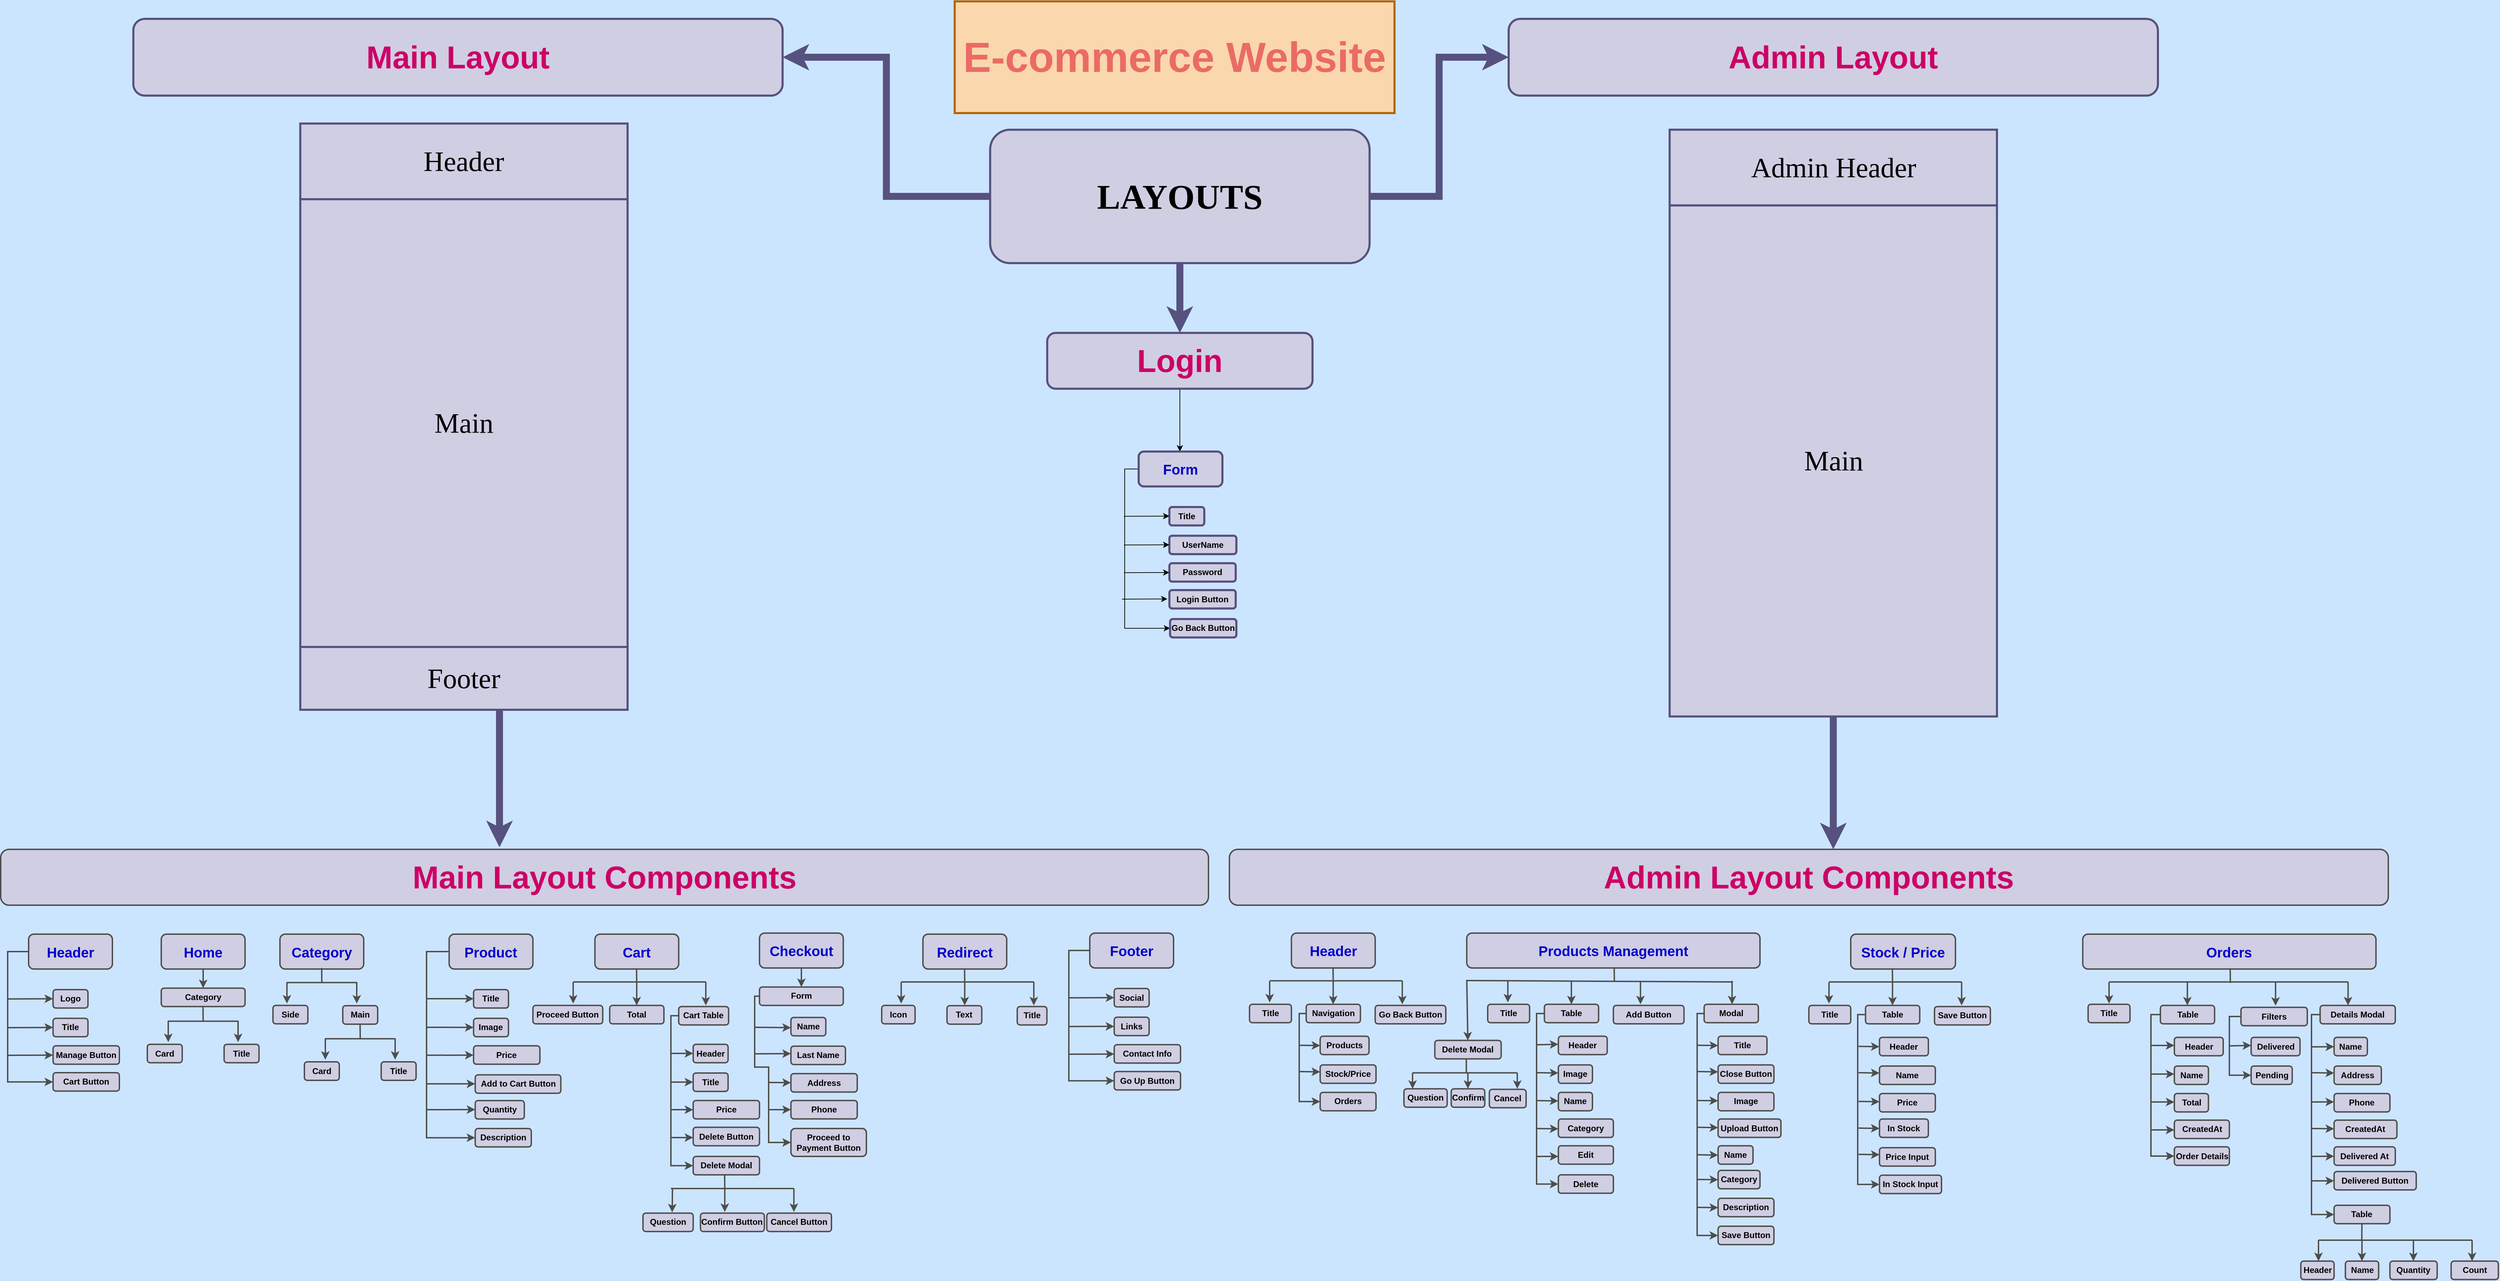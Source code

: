 <mxfile version="20.2.3" type="device"><diagram id="4ZDkpZw6Kil5hb9nawO9" name="Page-1"><mxGraphModel dx="5408" dy="3940" grid="1" gridSize="10" guides="1" tooltips="1" connect="1" arrows="1" fold="1" page="1" pageScale="1" pageWidth="1000" pageHeight="1200" background="#CCE5FF" math="0" shadow="0"><root><mxCell id="0"/><mxCell id="1" parent="0"/><mxCell id="FI7SJV8h2BwBcaaWgdcQ-1" value="&lt;font color=&quot;#ea6b66&quot; style=&quot;font-size: 60px;&quot;&gt;E-commerce Website&lt;/font&gt;" style="text;html=1;fontSize=24;fontStyle=1;verticalAlign=middle;align=center;fontFamily=Helvetica;fillColor=#fad7ac;strokeColor=#b46504;strokeWidth=3;" parent="1" vertex="1"><mxGeometry x="556.49" y="-1155" width="630" height="160" as="geometry"/></mxCell><mxCell id="NoAq83XZ4TcodAbg22e3-378" style="edgeStyle=orthogonalEdgeStyle;rounded=0;orthogonalLoop=1;jettySize=auto;html=1;entryX=1;entryY=0.5;entryDx=0;entryDy=0;fontSize=70;strokeWidth=10;fillColor=#d0cee2;strokeColor=#56517e;" parent="1" source="FI7SJV8h2BwBcaaWgdcQ-2" target="NoAq83XZ4TcodAbg22e3-372" edge="1"><mxGeometry relative="1" as="geometry"/></mxCell><mxCell id="NoAq83XZ4TcodAbg22e3-379" style="edgeStyle=orthogonalEdgeStyle;rounded=0;orthogonalLoop=1;jettySize=auto;html=1;entryX=0;entryY=0.5;entryDx=0;entryDy=0;fontSize=70;strokeWidth=10;fillColor=#d0cee2;strokeColor=#56517e;" parent="1" source="FI7SJV8h2BwBcaaWgdcQ-2" target="NoAq83XZ4TcodAbg22e3-374" edge="1"><mxGeometry relative="1" as="geometry"/></mxCell><mxCell id="NoAq83XZ4TcodAbg22e3-380" style="edgeStyle=orthogonalEdgeStyle;rounded=0;orthogonalLoop=1;jettySize=auto;html=1;fontSize=60;strokeWidth=10;fillColor=#d0cee2;strokeColor=#56517e;" parent="1" source="FI7SJV8h2BwBcaaWgdcQ-2" target="NoAq83XZ4TcodAbg22e3-172" edge="1"><mxGeometry relative="1" as="geometry"/></mxCell><mxCell id="FI7SJV8h2BwBcaaWgdcQ-2" value="&lt;b&gt;&lt;font style=&quot;font-size: 50px;&quot; color=&quot;#000000&quot;&gt;LAYOUTS&lt;/font&gt;&lt;/b&gt;" style="rounded=1;whiteSpace=wrap;html=1;fontFamily=Comic Sans MS;fillColor=#d0cee2;strokeColor=#56517e;strokeWidth=3;" parent="1" vertex="1"><mxGeometry x="607.27" y="-971.18" width="543.51" height="191.18" as="geometry"/></mxCell><mxCell id="FI7SJV8h2BwBcaaWgdcQ-15" value="Main" style="whiteSpace=wrap;html=1;fontFamily=Comic Sans MS;fillColor=#d0cee2;strokeColor=#56517e;strokeWidth=3;fontSize=40;" parent="1" vertex="1"><mxGeometry x="-380.88" y="-871.57" width="468.83" height="641.57" as="geometry"/></mxCell><mxCell id="FI7SJV8h2BwBcaaWgdcQ-16" value="Header" style="rounded=0;whiteSpace=wrap;html=1;fontFamily=Comic Sans MS;fillColor=#d0cee2;strokeColor=#56517e;strokeWidth=3;fontSize=40;" parent="1" vertex="1"><mxGeometry x="-380.88" y="-980" width="468.83" height="108.43" as="geometry"/></mxCell><mxCell id="NoAq83XZ4TcodAbg22e3-398" style="edgeStyle=orthogonalEdgeStyle;rounded=0;orthogonalLoop=1;jettySize=auto;html=1;entryX=0.413;entryY=-0.037;entryDx=0;entryDy=0;entryPerimeter=0;fontSize=60;strokeWidth=10;fillColor=#d0cee2;strokeColor=#56517e;" parent="1" source="FI7SJV8h2BwBcaaWgdcQ-17" target="FI7SJV8h2BwBcaaWgdcQ-23" edge="1"><mxGeometry relative="1" as="geometry"><Array as="points"><mxPoint x="-96" y="-40"/></Array></mxGeometry></mxCell><mxCell id="FI7SJV8h2BwBcaaWgdcQ-17" value="Footer" style="rounded=0;whiteSpace=wrap;html=1;fontFamily=Comic Sans MS;fillColor=#d0cee2;strokeColor=#56517e;strokeWidth=3;fontSize=40;" parent="1" vertex="1"><mxGeometry x="-380.88" y="-230" width="468.83" height="90" as="geometry"/></mxCell><mxCell id="FI7SJV8h2BwBcaaWgdcQ-23" value="&lt;font color=&quot;#cc0066&quot; style=&quot;font-size: 45px;&quot;&gt;Main Layout Components&lt;/font&gt;" style="rounded=1;whiteSpace=wrap;html=1;fontFamily=Helvetica;fontStyle=1;fillColor=#d0cee2;strokeColor=#4D4D4D;strokeWidth=2;" parent="1" vertex="1"><mxGeometry x="-810.0" y="60" width="1730" height="80" as="geometry"/></mxCell><mxCell id="NoAq83XZ4TcodAbg22e3-35" style="edgeStyle=orthogonalEdgeStyle;rounded=0;orthogonalLoop=1;jettySize=auto;html=1;fontSize=27;entryX=0;entryY=0.5;entryDx=0;entryDy=0;strokeWidth=2;strokeColor=#4D4D4D;" parent="1" source="NoAq83XZ4TcodAbg22e3-19" target="NoAq83XZ4TcodAbg22e3-28" edge="1"><mxGeometry relative="1" as="geometry"><mxPoint x="-810.0" y="402.12" as="targetPoint"/><Array as="points"><mxPoint x="-800.0" y="206.12"/><mxPoint x="-800.0" y="393.12"/></Array></mxGeometry></mxCell><mxCell id="NoAq83XZ4TcodAbg22e3-19" value="&lt;font color=&quot;#0000cc&quot; style=&quot;font-size: 20px;&quot;&gt;Header&lt;/font&gt;" style="whiteSpace=wrap;html=1;fontFamily=Helvetica;rounded=1;fontStyle=1;fillColor=#d0cee2;strokeColor=#4D4D4D;strokeWidth=2;gradientColor=none;" parent="1" vertex="1"><mxGeometry x="-770.0" y="181.54" width="120" height="50" as="geometry"/></mxCell><mxCell id="NoAq83XZ4TcodAbg22e3-22" value="Manage Button" style="whiteSpace=wrap;html=1;rounded=1;fontStyle=1;fillColor=#d0cee2;strokeColor=#4D4D4D;strokeWidth=2;" parent="1" vertex="1"><mxGeometry x="-735.0" y="341.51" width="95" height="26.4" as="geometry"/></mxCell><mxCell id="NoAq83XZ4TcodAbg22e3-26" value="Logo" style="whiteSpace=wrap;html=1;rounded=1;fontStyle=1;fillColor=#d0cee2;strokeColor=#4D4D4D;strokeWidth=2;" parent="1" vertex="1"><mxGeometry x="-735.0" y="261.01" width="50" height="26.4" as="geometry"/></mxCell><mxCell id="NoAq83XZ4TcodAbg22e3-27" value="Title" style="whiteSpace=wrap;html=1;rounded=1;fontStyle=1;fillColor=#d0cee2;strokeColor=#4D4D4D;strokeWidth=2;" parent="1" vertex="1"><mxGeometry x="-735.0" y="302.12" width="50" height="26.4" as="geometry"/></mxCell><mxCell id="NoAq83XZ4TcodAbg22e3-28" value="Cart Button" style="whiteSpace=wrap;html=1;rounded=1;fontStyle=1;fillColor=#d0cee2;strokeColor=#4D4D4D;strokeWidth=2;" parent="1" vertex="1"><mxGeometry x="-735.0" y="379.99" width="95" height="26.4" as="geometry"/></mxCell><mxCell id="NoAq83XZ4TcodAbg22e3-36" value="" style="endArrow=classic;html=1;rounded=0;fontSize=27;strokeWidth=2;strokeColor=#4D4D4D;" parent="1" target="NoAq83XZ4TcodAbg22e3-22" edge="1"><mxGeometry width="50" height="50" relative="1" as="geometry"><mxPoint x="-800.0" y="355.12" as="sourcePoint"/><mxPoint x="-750.0" y="312.12" as="targetPoint"/></mxGeometry></mxCell><mxCell id="NoAq83XZ4TcodAbg22e3-37" value="" style="endArrow=classic;html=1;rounded=0;fontSize=27;strokeWidth=2;strokeColor=#4D4D4D;" parent="1" edge="1"><mxGeometry width="50" height="50" relative="1" as="geometry"><mxPoint x="-800.0" y="315.46" as="sourcePoint"/><mxPoint x="-735.0" y="315.164" as="targetPoint"/></mxGeometry></mxCell><mxCell id="NoAq83XZ4TcodAbg22e3-38" value="" style="endArrow=classic;html=1;rounded=0;fontSize=27;strokeWidth=2;strokeColor=#4D4D4D;" parent="1" edge="1"><mxGeometry width="50" height="50" relative="1" as="geometry"><mxPoint x="-800.0" y="274.35" as="sourcePoint"/><mxPoint x="-735.0" y="274.054" as="targetPoint"/></mxGeometry></mxCell><mxCell id="NoAq83XZ4TcodAbg22e3-49" style="edgeStyle=orthogonalEdgeStyle;rounded=0;orthogonalLoop=1;jettySize=auto;html=1;exitX=0.5;exitY=1;exitDx=0;exitDy=0;entryX=0.5;entryY=0;entryDx=0;entryDy=0;fontSize=27;strokeWidth=2;strokeColor=#4D4D4D;" parent="1" source="NoAq83XZ4TcodAbg22e3-40" target="NoAq83XZ4TcodAbg22e3-42" edge="1"><mxGeometry relative="1" as="geometry"/></mxCell><mxCell id="NoAq83XZ4TcodAbg22e3-40" value="&lt;font color=&quot;#0000cc&quot; style=&quot;font-size: 20px;&quot;&gt;Home&lt;/font&gt;" style="whiteSpace=wrap;html=1;fontFamily=Helvetica;rounded=1;fontStyle=1;fillColor=#d0cee2;strokeColor=#4D4D4D;strokeWidth=2;gradientColor=none;" parent="1" vertex="1"><mxGeometry x="-580.0" y="181.54" width="120" height="50" as="geometry"/></mxCell><mxCell id="NoAq83XZ4TcodAbg22e3-42" value="Category" style="whiteSpace=wrap;html=1;rounded=1;fontStyle=1;fillColor=#d0cee2;strokeColor=#4D4D4D;strokeWidth=2;" parent="1" vertex="1"><mxGeometry x="-580.0" y="258.83" width="120" height="26.4" as="geometry"/></mxCell><mxCell id="NoAq83XZ4TcodAbg22e3-50" value="" style="endArrow=none;html=1;rounded=0;fontSize=27;strokeWidth=2;strokeColor=#4D4D4D;" parent="1" edge="1"><mxGeometry width="50" height="50" relative="1" as="geometry"><mxPoint x="-520.0" y="306.22" as="sourcePoint"/><mxPoint x="-520.22" y="285.23" as="targetPoint"/></mxGeometry></mxCell><mxCell id="NoAq83XZ4TcodAbg22e3-52" value="" style="endArrow=none;html=1;rounded=0;fontSize=27;strokeWidth=2;strokeColor=#4D4D4D;" parent="1" edge="1"><mxGeometry width="50" height="50" relative="1" as="geometry"><mxPoint x="-570.0" y="306.22" as="sourcePoint"/><mxPoint x="-470" y="306.22" as="targetPoint"/></mxGeometry></mxCell><mxCell id="NoAq83XZ4TcodAbg22e3-56" value="" style="endArrow=classic;html=1;rounded=0;fontSize=27;strokeWidth=2;strokeColor=#4D4D4D;" parent="1" edge="1"><mxGeometry width="50" height="50" relative="1" as="geometry"><mxPoint x="-470" y="305.61" as="sourcePoint"/><mxPoint x="-470" y="336.22" as="targetPoint"/></mxGeometry></mxCell><mxCell id="NoAq83XZ4TcodAbg22e3-57" value="" style="endArrow=classic;html=1;rounded=0;fontSize=27;strokeWidth=2;strokeColor=#4D4D4D;" parent="1" edge="1"><mxGeometry width="50" height="50" relative="1" as="geometry"><mxPoint x="-570.0" y="305.61" as="sourcePoint"/><mxPoint x="-570.0" y="336.22" as="targetPoint"/></mxGeometry></mxCell><mxCell id="NoAq83XZ4TcodAbg22e3-58" value="Card" style="whiteSpace=wrap;html=1;rounded=1;fontStyle=1;fillColor=#d0cee2;strokeColor=#4D4D4D;strokeWidth=2;" parent="1" vertex="1"><mxGeometry x="-600.0" y="339.33" width="50" height="26.4" as="geometry"/></mxCell><mxCell id="NoAq83XZ4TcodAbg22e3-59" value="Title" style="whiteSpace=wrap;html=1;rounded=1;fontStyle=1;fillColor=#d0cee2;strokeColor=#4D4D4D;strokeWidth=2;" parent="1" vertex="1"><mxGeometry x="-490.0" y="339.33" width="50" height="26.4" as="geometry"/></mxCell><mxCell id="NoAq83XZ4TcodAbg22e3-61" value="&lt;font color=&quot;#0000cc&quot; style=&quot;font-size: 20px;&quot;&gt;Category&lt;/font&gt;" style="whiteSpace=wrap;html=1;fontFamily=Helvetica;rounded=1;fontStyle=1;fillColor=#d0cee2;strokeColor=#4D4D4D;strokeWidth=2;gradientColor=none;" parent="1" vertex="1"><mxGeometry x="-410" y="181.54" width="120" height="50" as="geometry"/></mxCell><mxCell id="NoAq83XZ4TcodAbg22e3-63" value="" style="endArrow=none;html=1;rounded=0;fontSize=27;strokeWidth=2;strokeColor=#4D4D4D;" parent="1" edge="1"><mxGeometry width="50" height="50" relative="1" as="geometry"><mxPoint x="-350" y="250.93" as="sourcePoint"/><mxPoint x="-350.22" y="229.94" as="targetPoint"/></mxGeometry></mxCell><mxCell id="NoAq83XZ4TcodAbg22e3-64" value="" style="endArrow=none;html=1;rounded=0;fontSize=27;strokeWidth=2;strokeColor=#4D4D4D;" parent="1" edge="1"><mxGeometry width="50" height="50" relative="1" as="geometry"><mxPoint x="-400" y="250.93" as="sourcePoint"/><mxPoint x="-300.0" y="250.93" as="targetPoint"/></mxGeometry></mxCell><mxCell id="NoAq83XZ4TcodAbg22e3-65" value="" style="endArrow=classic;html=1;rounded=0;fontSize=27;strokeWidth=2;strokeColor=#4D4D4D;" parent="1" edge="1"><mxGeometry width="50" height="50" relative="1" as="geometry"><mxPoint x="-300.0" y="250.32" as="sourcePoint"/><mxPoint x="-300.0" y="280.93" as="targetPoint"/></mxGeometry></mxCell><mxCell id="NoAq83XZ4TcodAbg22e3-66" value="" style="endArrow=classic;html=1;rounded=0;fontSize=27;strokeWidth=2;strokeColor=#4D4D4D;" parent="1" edge="1"><mxGeometry width="50" height="50" relative="1" as="geometry"><mxPoint x="-400" y="250.32" as="sourcePoint"/><mxPoint x="-400" y="280.93" as="targetPoint"/></mxGeometry></mxCell><mxCell id="NoAq83XZ4TcodAbg22e3-67" value="Side" style="whiteSpace=wrap;html=1;rounded=1;fontStyle=1;fillColor=#d0cee2;strokeColor=#4D4D4D;strokeWidth=2;" parent="1" vertex="1"><mxGeometry x="-420" y="283.63" width="50" height="26.4" as="geometry"/></mxCell><mxCell id="NoAq83XZ4TcodAbg22e3-68" value="Main" style="whiteSpace=wrap;html=1;rounded=1;fontStyle=1;fillColor=#d0cee2;strokeColor=#4D4D4D;strokeWidth=2;" parent="1" vertex="1"><mxGeometry x="-320.0" y="284.04" width="50" height="26.4" as="geometry"/></mxCell><mxCell id="NoAq83XZ4TcodAbg22e3-89" style="edgeStyle=orthogonalEdgeStyle;rounded=0;orthogonalLoop=1;jettySize=auto;html=1;entryX=0;entryY=0.5;entryDx=0;entryDy=0;fontSize=27;strokeWidth=2;strokeColor=#4D4D4D;" parent="1" source="NoAq83XZ4TcodAbg22e3-76" target="NoAq83XZ4TcodAbg22e3-87" edge="1"><mxGeometry relative="1" as="geometry"><Array as="points"><mxPoint x="-200.0" y="206"/><mxPoint x="-200.0" y="473"/></Array></mxGeometry></mxCell><mxCell id="NoAq83XZ4TcodAbg22e3-76" value="&lt;font color=&quot;#0000cc&quot; style=&quot;font-size: 20px;&quot;&gt;Product&lt;/font&gt;" style="whiteSpace=wrap;html=1;fontFamily=Helvetica;rounded=1;fontStyle=1;fillColor=#d0cee2;strokeColor=#4D4D4D;strokeWidth=2;gradientColor=none;" parent="1" vertex="1"><mxGeometry x="-167.65" y="181.54" width="120" height="50" as="geometry"/></mxCell><mxCell id="NoAq83XZ4TcodAbg22e3-77" value="Price" style="whiteSpace=wrap;html=1;rounded=1;fontStyle=1;fillColor=#d0cee2;strokeColor=#4D4D4D;strokeWidth=2;" parent="1" vertex="1"><mxGeometry x="-132.65" y="341.51" width="95" height="26.4" as="geometry"/></mxCell><mxCell id="NoAq83XZ4TcodAbg22e3-78" value="Title" style="whiteSpace=wrap;html=1;rounded=1;fontStyle=1;fillColor=#d0cee2;strokeColor=#4D4D4D;strokeWidth=2;" parent="1" vertex="1"><mxGeometry x="-132.65" y="261.01" width="50" height="26.4" as="geometry"/></mxCell><mxCell id="NoAq83XZ4TcodAbg22e3-79" value="Image" style="whiteSpace=wrap;html=1;rounded=1;fontStyle=1;fillColor=#d0cee2;strokeColor=#4D4D4D;strokeWidth=2;" parent="1" vertex="1"><mxGeometry x="-132.65" y="302.12" width="50" height="26.4" as="geometry"/></mxCell><mxCell id="NoAq83XZ4TcodAbg22e3-80" value="Add to Cart Button" style="whiteSpace=wrap;html=1;rounded=1;fontStyle=1;fillColor=#d0cee2;strokeColor=#4D4D4D;strokeWidth=2;" parent="1" vertex="1"><mxGeometry x="-130.3" y="383.14" width="122.65" height="26.4" as="geometry"/></mxCell><mxCell id="NoAq83XZ4TcodAbg22e3-81" value="" style="endArrow=classic;html=1;rounded=0;fontSize=27;strokeWidth=2;strokeColor=#4D4D4D;" parent="1" target="NoAq83XZ4TcodAbg22e3-77" edge="1"><mxGeometry width="50" height="50" relative="1" as="geometry"><mxPoint x="-200.0" y="355" as="sourcePoint"/><mxPoint x="-147.65" y="312.12" as="targetPoint"/></mxGeometry></mxCell><mxCell id="NoAq83XZ4TcodAbg22e3-82" value="" style="endArrow=classic;html=1;rounded=0;fontSize=27;strokeWidth=2;strokeColor=#4D4D4D;" parent="1" edge="1"><mxGeometry width="50" height="50" relative="1" as="geometry"><mxPoint x="-200.0" y="315" as="sourcePoint"/><mxPoint x="-132.65" y="315.164" as="targetPoint"/></mxGeometry></mxCell><mxCell id="NoAq83XZ4TcodAbg22e3-83" value="" style="endArrow=classic;html=1;rounded=0;fontSize=27;strokeWidth=2;strokeColor=#4D4D4D;" parent="1" edge="1"><mxGeometry width="50" height="50" relative="1" as="geometry"><mxPoint x="-200.0" y="274" as="sourcePoint"/><mxPoint x="-132.65" y="274.054" as="targetPoint"/></mxGeometry></mxCell><mxCell id="NoAq83XZ4TcodAbg22e3-84" value="" style="endArrow=classic;html=1;rounded=0;fontSize=27;strokeWidth=2;strokeColor=#4D4D4D;" parent="1" edge="1"><mxGeometry width="50" height="50" relative="1" as="geometry"><mxPoint x="-200.0" y="396" as="sourcePoint"/><mxPoint x="-130.3" y="395.973" as="targetPoint"/></mxGeometry></mxCell><mxCell id="NoAq83XZ4TcodAbg22e3-85" value="Quantity" style="whiteSpace=wrap;html=1;rounded=1;fontStyle=1;fillColor=#d0cee2;strokeColor=#4D4D4D;strokeWidth=2;" parent="1" vertex="1"><mxGeometry x="-130.3" y="420" width="70.3" height="26.4" as="geometry"/></mxCell><mxCell id="NoAq83XZ4TcodAbg22e3-86" value="" style="endArrow=classic;html=1;rounded=0;fontSize=27;strokeWidth=2;strokeColor=#4D4D4D;" parent="1" edge="1"><mxGeometry width="50" height="50" relative="1" as="geometry"><mxPoint x="-200.0" y="433" as="sourcePoint"/><mxPoint x="-130.3" y="432.833" as="targetPoint"/></mxGeometry></mxCell><mxCell id="NoAq83XZ4TcodAbg22e3-87" value="Description" style="whiteSpace=wrap;html=1;rounded=1;fontStyle=1;fillColor=#d0cee2;strokeColor=#4D4D4D;strokeWidth=2;" parent="1" vertex="1"><mxGeometry x="-130.3" y="460" width="80.3" height="26.4" as="geometry"/></mxCell><mxCell id="NoAq83XZ4TcodAbg22e3-90" value="" style="endArrow=none;html=1;rounded=0;fontSize=27;strokeWidth=2;strokeColor=#4D4D4D;" parent="1" edge="1"><mxGeometry width="50" height="50" relative="1" as="geometry"><mxPoint x="-295.0" y="331.43" as="sourcePoint"/><mxPoint x="-295.22" y="310.44" as="targetPoint"/></mxGeometry></mxCell><mxCell id="NoAq83XZ4TcodAbg22e3-91" value="" style="endArrow=none;html=1;rounded=0;fontSize=27;strokeWidth=2;strokeColor=#4D4D4D;" parent="1" edge="1"><mxGeometry width="50" height="50" relative="1" as="geometry"><mxPoint x="-345" y="331.43" as="sourcePoint"/><mxPoint x="-245.0" y="331.43" as="targetPoint"/></mxGeometry></mxCell><mxCell id="NoAq83XZ4TcodAbg22e3-92" value="" style="endArrow=classic;html=1;rounded=0;fontSize=27;strokeWidth=2;strokeColor=#4D4D4D;" parent="1" edge="1"><mxGeometry width="50" height="50" relative="1" as="geometry"><mxPoint x="-245.0" y="330.82" as="sourcePoint"/><mxPoint x="-245.0" y="361.43" as="targetPoint"/></mxGeometry></mxCell><mxCell id="NoAq83XZ4TcodAbg22e3-93" value="" style="endArrow=classic;html=1;rounded=0;fontSize=27;strokeWidth=2;strokeColor=#4D4D4D;" parent="1" edge="1"><mxGeometry width="50" height="50" relative="1" as="geometry"><mxPoint x="-345" y="330.82" as="sourcePoint"/><mxPoint x="-345" y="361.43" as="targetPoint"/></mxGeometry></mxCell><mxCell id="NoAq83XZ4TcodAbg22e3-94" value="Card" style="whiteSpace=wrap;html=1;rounded=1;fontStyle=1;fillColor=#d0cee2;strokeColor=#4D4D4D;strokeWidth=2;" parent="1" vertex="1"><mxGeometry x="-375" y="364.54" width="50" height="26.4" as="geometry"/></mxCell><mxCell id="NoAq83XZ4TcodAbg22e3-95" value="Title" style="whiteSpace=wrap;html=1;rounded=1;fontStyle=1;fillColor=#d0cee2;strokeColor=#4D4D4D;strokeWidth=2;" parent="1" vertex="1"><mxGeometry x="-265.0" y="364.54" width="50" height="26.4" as="geometry"/></mxCell><mxCell id="NoAq83XZ4TcodAbg22e3-96" value="&lt;font color=&quot;#0000cc&quot; style=&quot;font-size: 20px;&quot;&gt;Cart&lt;/font&gt;" style="whiteSpace=wrap;html=1;fontFamily=Helvetica;rounded=1;fontStyle=1;fillColor=#d0cee2;strokeColor=#4D4D4D;strokeWidth=2;gradientColor=none;" parent="1" vertex="1"><mxGeometry x="41.17" y="181.54" width="120" height="50" as="geometry"/></mxCell><mxCell id="NoAq83XZ4TcodAbg22e3-97" value="" style="endArrow=none;html=1;rounded=0;fontSize=27;strokeWidth=2;strokeColor=#4D4D4D;" parent="1" edge="1"><mxGeometry width="50" height="50" relative="1" as="geometry"><mxPoint x="101.03" y="251.42" as="sourcePoint"/><mxPoint x="100.81" y="230.43" as="targetPoint"/></mxGeometry></mxCell><mxCell id="NoAq83XZ4TcodAbg22e3-98" value="" style="endArrow=none;html=1;rounded=0;fontSize=27;strokeWidth=2;strokeColor=#4D4D4D;" parent="1" edge="1"><mxGeometry width="50" height="50" relative="1" as="geometry"><mxPoint x="10.0" y="250" as="sourcePoint"/><mxPoint x="200" y="250" as="targetPoint"/></mxGeometry></mxCell><mxCell id="NoAq83XZ4TcodAbg22e3-99" value="" style="endArrow=classic;html=1;rounded=0;fontSize=27;strokeWidth=2;strokeColor=#4D4D4D;" parent="1" edge="1"><mxGeometry width="50" height="50" relative="1" as="geometry"><mxPoint x="200" y="250" as="sourcePoint"/><mxPoint x="200" y="283.63" as="targetPoint"/></mxGeometry></mxCell><mxCell id="NoAq83XZ4TcodAbg22e3-100" value="" style="endArrow=classic;html=1;rounded=0;fontSize=27;strokeWidth=2;strokeColor=#4D4D4D;" parent="1" edge="1"><mxGeometry width="50" height="50" relative="1" as="geometry"><mxPoint x="10.0" y="250.32" as="sourcePoint"/><mxPoint x="10.0" y="280.93" as="targetPoint"/></mxGeometry></mxCell><mxCell id="NoAq83XZ4TcodAbg22e3-101" value="Proceed Button" style="whiteSpace=wrap;html=1;rounded=1;fontStyle=1;fillColor=#d0cee2;strokeColor=#4D4D4D;strokeWidth=2;" parent="1" vertex="1"><mxGeometry x="-47.65" y="283.63" width="100" height="26.4" as="geometry"/></mxCell><mxCell id="NoAq83XZ4TcodAbg22e3-102" value="Total" style="whiteSpace=wrap;html=1;rounded=1;fontStyle=1;fillColor=#d0cee2;strokeColor=#4D4D4D;strokeWidth=2;" parent="1" vertex="1"><mxGeometry x="62.35" y="283.63" width="77.65" height="26.4" as="geometry"/></mxCell><mxCell id="NoAq83XZ4TcodAbg22e3-134" style="edgeStyle=orthogonalEdgeStyle;rounded=0;orthogonalLoop=1;jettySize=auto;html=1;entryX=0;entryY=0.5;entryDx=0;entryDy=0;fontSize=27;strokeWidth=2;strokeColor=#4D4D4D;" parent="1" source="NoAq83XZ4TcodAbg22e3-108" target="NoAq83XZ4TcodAbg22e3-133" edge="1"><mxGeometry relative="1" as="geometry"><Array as="points"><mxPoint x="150.0" y="298"/><mxPoint x="150.0" y="513"/></Array></mxGeometry></mxCell><mxCell id="NoAq83XZ4TcodAbg22e3-108" value="Cart Table" style="whiteSpace=wrap;html=1;rounded=1;fontStyle=1;fillColor=#d0cee2;strokeColor=#4D4D4D;strokeWidth=2;" parent="1" vertex="1"><mxGeometry x="161.17" y="285.23" width="71.48" height="26.4" as="geometry"/></mxCell><mxCell id="NoAq83XZ4TcodAbg22e3-109" value="" style="endArrow=classic;html=1;rounded=0;fontSize=27;strokeWidth=2;strokeColor=#4D4D4D;" parent="1" edge="1"><mxGeometry width="50" height="50" relative="1" as="geometry"><mxPoint x="101.03" y="250.49" as="sourcePoint"/><mxPoint x="101.01" y="283.63" as="targetPoint"/></mxGeometry></mxCell><mxCell id="NoAq83XZ4TcodAbg22e3-126" value="Price" style="whiteSpace=wrap;html=1;rounded=1;fontStyle=1;fillColor=#d0cee2;strokeColor=#4D4D4D;strokeWidth=2;" parent="1" vertex="1"><mxGeometry x="181.91" y="419.83" width="95" height="26.4" as="geometry"/></mxCell><mxCell id="NoAq83XZ4TcodAbg22e3-127" value="Header" style="whiteSpace=wrap;html=1;rounded=1;fontStyle=1;fillColor=#d0cee2;strokeColor=#4D4D4D;strokeWidth=2;" parent="1" vertex="1"><mxGeometry x="181.91" y="339.33" width="50" height="26.4" as="geometry"/></mxCell><mxCell id="NoAq83XZ4TcodAbg22e3-128" value="Title" style="whiteSpace=wrap;html=1;rounded=1;fontStyle=1;fillColor=#d0cee2;strokeColor=#4D4D4D;strokeWidth=2;" parent="1" vertex="1"><mxGeometry x="181.91" y="380.44" width="50" height="26.4" as="geometry"/></mxCell><mxCell id="NoAq83XZ4TcodAbg22e3-129" value="Delete Button" style="whiteSpace=wrap;html=1;rounded=1;fontStyle=1;fillColor=#d0cee2;strokeColor=#4D4D4D;strokeWidth=2;" parent="1" vertex="1"><mxGeometry x="181.91" y="458.31" width="95" height="26.4" as="geometry"/></mxCell><mxCell id="NoAq83XZ4TcodAbg22e3-133" value="Delete Modal" style="whiteSpace=wrap;html=1;rounded=1;fontStyle=1;fillColor=#d0cee2;strokeColor=#4D4D4D;strokeWidth=2;" parent="1" vertex="1"><mxGeometry x="181.91" y="500" width="95" height="26.4" as="geometry"/></mxCell><mxCell id="NoAq83XZ4TcodAbg22e3-135" value="" style="endArrow=classic;html=1;rounded=0;fontSize=27;strokeWidth=2;strokeColor=#4D4D4D;" parent="1" edge="1"><mxGeometry width="50" height="50" relative="1" as="geometry"><mxPoint x="150.0" y="473" as="sourcePoint"/><mxPoint x="181.91" y="473.03" as="targetPoint"/></mxGeometry></mxCell><mxCell id="NoAq83XZ4TcodAbg22e3-136" value="" style="endArrow=classic;html=1;rounded=0;fontSize=27;strokeWidth=2;strokeColor=#4D4D4D;" parent="1" edge="1"><mxGeometry width="50" height="50" relative="1" as="geometry"><mxPoint x="150.0" y="433.03" as="sourcePoint"/><mxPoint x="181.91" y="433.06" as="targetPoint"/></mxGeometry></mxCell><mxCell id="NoAq83XZ4TcodAbg22e3-137" value="" style="endArrow=classic;html=1;rounded=0;fontSize=27;strokeWidth=2;strokeColor=#4D4D4D;" parent="1" edge="1"><mxGeometry width="50" height="50" relative="1" as="geometry"><mxPoint x="150.0" y="393.47" as="sourcePoint"/><mxPoint x="181.91" y="393.5" as="targetPoint"/></mxGeometry></mxCell><mxCell id="NoAq83XZ4TcodAbg22e3-138" value="" style="endArrow=classic;html=1;rounded=0;fontSize=27;strokeWidth=2;strokeColor=#4D4D4D;" parent="1" edge="1"><mxGeometry width="50" height="50" relative="1" as="geometry"><mxPoint x="150.0" y="352.36" as="sourcePoint"/><mxPoint x="181.91" y="352.39" as="targetPoint"/></mxGeometry></mxCell><mxCell id="NoAq83XZ4TcodAbg22e3-139" value="" style="endArrow=none;html=1;rounded=0;fontSize=27;strokeWidth=2;strokeColor=#4D4D4D;" parent="1" edge="1"><mxGeometry width="50" height="50" relative="1" as="geometry"><mxPoint x="227.2" y="547.39" as="sourcePoint"/><mxPoint x="226.98" y="526.4" as="targetPoint"/></mxGeometry></mxCell><mxCell id="NoAq83XZ4TcodAbg22e3-140" value="" style="endArrow=none;html=1;rounded=0;fontSize=27;strokeWidth=2;strokeColor=#4D4D4D;" parent="1" edge="1"><mxGeometry width="50" height="50" relative="1" as="geometry"><mxPoint x="150.0" y="546" as="sourcePoint"/><mxPoint x="326.17" y="545.97" as="targetPoint"/></mxGeometry></mxCell><mxCell id="NoAq83XZ4TcodAbg22e3-141" value="" style="endArrow=classic;html=1;rounded=0;fontSize=27;strokeWidth=2;strokeColor=#4D4D4D;" parent="1" edge="1"><mxGeometry width="50" height="50" relative="1" as="geometry"><mxPoint x="326.17" y="545.97" as="sourcePoint"/><mxPoint x="326.17" y="579.6" as="targetPoint"/></mxGeometry></mxCell><mxCell id="NoAq83XZ4TcodAbg22e3-142" value="" style="endArrow=classic;html=1;rounded=0;fontSize=27;entryX=0.582;entryY=-0.04;entryDx=0;entryDy=0;entryPerimeter=0;strokeWidth=2;strokeColor=#4D4D4D;" parent="1" target="NoAq83XZ4TcodAbg22e3-143" edge="1"><mxGeometry width="50" height="50" relative="1" as="geometry"><mxPoint x="152.23" y="546.29" as="sourcePoint"/><mxPoint x="152.23" y="576.9" as="targetPoint"/></mxGeometry></mxCell><mxCell id="NoAq83XZ4TcodAbg22e3-143" value="Question" style="whiteSpace=wrap;html=1;rounded=1;fontStyle=1;fillColor=#d0cee2;strokeColor=#4D4D4D;strokeWidth=2;" parent="1" vertex="1"><mxGeometry x="110" y="581.2" width="71.91" height="26.4" as="geometry"/></mxCell><mxCell id="NoAq83XZ4TcodAbg22e3-144" value="Confirm Button" style="whiteSpace=wrap;html=1;rounded=1;fontStyle=1;fillColor=#d0cee2;strokeColor=#4D4D4D;strokeWidth=2;" parent="1" vertex="1"><mxGeometry x="192.35" y="581.2" width="91.48" height="26.4" as="geometry"/></mxCell><mxCell id="NoAq83XZ4TcodAbg22e3-145" value="Cancel Button" style="whiteSpace=wrap;html=1;rounded=1;fontStyle=1;fillColor=#d0cee2;strokeColor=#4D4D4D;strokeWidth=2;" parent="1" vertex="1"><mxGeometry x="287.34" y="581.2" width="92.66" height="26.4" as="geometry"/></mxCell><mxCell id="NoAq83XZ4TcodAbg22e3-146" value="" style="endArrow=classic;html=1;rounded=0;fontSize=27;strokeWidth=2;strokeColor=#4D4D4D;" parent="1" edge="1"><mxGeometry width="50" height="50" relative="1" as="geometry"><mxPoint x="227.2" y="546.46" as="sourcePoint"/><mxPoint x="227.18" y="579.6" as="targetPoint"/></mxGeometry></mxCell><mxCell id="NoAq83XZ4TcodAbg22e3-147" style="edgeStyle=orthogonalEdgeStyle;rounded=0;orthogonalLoop=1;jettySize=auto;html=1;exitX=0.5;exitY=1;exitDx=0;exitDy=0;entryX=0.5;entryY=0;entryDx=0;entryDy=0;fontSize=27;strokeWidth=2;strokeColor=#4D4D4D;" parent="1" source="NoAq83XZ4TcodAbg22e3-148" target="NoAq83XZ4TcodAbg22e3-149" edge="1"><mxGeometry relative="1" as="geometry"/></mxCell><mxCell id="NoAq83XZ4TcodAbg22e3-148" value="&lt;font color=&quot;#0000cc&quot; style=&quot;font-size: 20px;&quot;&gt;Checkout&lt;/font&gt;" style="whiteSpace=wrap;html=1;fontFamily=Helvetica;rounded=1;fontStyle=1;fillColor=#d0cee2;strokeColor=#4D4D4D;strokeWidth=2;gradientColor=none;" parent="1" vertex="1"><mxGeometry x="276.91" y="179.94" width="120" height="50" as="geometry"/></mxCell><mxCell id="NoAq83XZ4TcodAbg22e3-158" style="edgeStyle=orthogonalEdgeStyle;rounded=0;orthogonalLoop=1;jettySize=auto;html=1;entryX=0;entryY=0.5;entryDx=0;entryDy=0;fontSize=27;strokeWidth=2;strokeColor=#4D4D4D;" parent="1" source="NoAq83XZ4TcodAbg22e3-149" target="NoAq83XZ4TcodAbg22e3-157" edge="1"><mxGeometry relative="1" as="geometry"><Array as="points"><mxPoint x="270" y="270"/><mxPoint x="270" y="372"/><mxPoint x="290" y="372"/><mxPoint x="290" y="480"/></Array></mxGeometry></mxCell><mxCell id="NoAq83XZ4TcodAbg22e3-149" value="Form" style="whiteSpace=wrap;html=1;rounded=1;fontStyle=1;fillColor=#d0cee2;strokeColor=#4D4D4D;strokeWidth=2;" parent="1" vertex="1"><mxGeometry x="276.91" y="257.23" width="120" height="26.4" as="geometry"/></mxCell><mxCell id="NoAq83XZ4TcodAbg22e3-150" value="Address" style="whiteSpace=wrap;html=1;rounded=1;fontStyle=1;fillColor=#d0cee2;strokeColor=#4D4D4D;strokeWidth=2;" parent="1" vertex="1"><mxGeometry x="321.91" y="381.35" width="95" height="26.4" as="geometry"/></mxCell><mxCell id="NoAq83XZ4TcodAbg22e3-151" value="Name" style="whiteSpace=wrap;html=1;rounded=1;fontStyle=1;fillColor=#d0cee2;strokeColor=#4D4D4D;strokeWidth=2;" parent="1" vertex="1"><mxGeometry x="321.91" y="300.85" width="50" height="26.4" as="geometry"/></mxCell><mxCell id="NoAq83XZ4TcodAbg22e3-152" value="Last Name" style="whiteSpace=wrap;html=1;rounded=1;fontStyle=1;fillColor=#d0cee2;strokeColor=#4D4D4D;strokeWidth=2;" parent="1" vertex="1"><mxGeometry x="321.91" y="341.96" width="78.09" height="26.4" as="geometry"/></mxCell><mxCell id="NoAq83XZ4TcodAbg22e3-153" value="Phone" style="whiteSpace=wrap;html=1;rounded=1;fontStyle=1;fillColor=#d0cee2;strokeColor=#4D4D4D;strokeWidth=2;" parent="1" vertex="1"><mxGeometry x="321.91" y="419.83" width="95" height="26.4" as="geometry"/></mxCell><mxCell id="NoAq83XZ4TcodAbg22e3-157" value="Proceed to Payment Button" style="whiteSpace=wrap;html=1;rounded=1;fontStyle=1;fillColor=#d0cee2;strokeColor=#4D4D4D;strokeWidth=2;" parent="1" vertex="1"><mxGeometry x="321.91" y="460" width="108.09" height="40" as="geometry"/></mxCell><mxCell id="NoAq83XZ4TcodAbg22e3-159" value="" style="endArrow=classic;html=1;rounded=0;fontSize=27;strokeWidth=2;strokeColor=#4D4D4D;" parent="1" edge="1"><mxGeometry width="50" height="50" relative="1" as="geometry"><mxPoint x="290" y="433" as="sourcePoint"/><mxPoint x="321.91" y="432.97" as="targetPoint"/></mxGeometry></mxCell><mxCell id="NoAq83XZ4TcodAbg22e3-160" value="" style="endArrow=classic;html=1;rounded=0;fontSize=27;strokeWidth=2;strokeColor=#4D4D4D;" parent="1" edge="1"><mxGeometry width="50" height="50" relative="1" as="geometry"><mxPoint x="290" y="394" as="sourcePoint"/><mxPoint x="321.91" y="394.38" as="targetPoint"/></mxGeometry></mxCell><mxCell id="NoAq83XZ4TcodAbg22e3-161" value="" style="endArrow=classic;html=1;rounded=0;fontSize=27;strokeWidth=2;strokeColor=#4D4D4D;" parent="1" edge="1"><mxGeometry width="50" height="50" relative="1" as="geometry"><mxPoint x="270" y="353" as="sourcePoint"/><mxPoint x="321.91" y="352.72" as="targetPoint"/></mxGeometry></mxCell><mxCell id="NoAq83XZ4TcodAbg22e3-162" value="" style="endArrow=classic;html=1;rounded=0;fontSize=27;strokeWidth=2;strokeColor=#4D4D4D;" parent="1" edge="1"><mxGeometry width="50" height="50" relative="1" as="geometry"><mxPoint x="270" y="315" as="sourcePoint"/><mxPoint x="321.91" y="315.51" as="targetPoint"/></mxGeometry></mxCell><mxCell id="NoAq83XZ4TcodAbg22e3-163" value="&lt;font color=&quot;#0000cc&quot; style=&quot;font-size: 20px;&quot;&gt;Redirect&lt;/font&gt;" style="whiteSpace=wrap;html=1;fontFamily=Helvetica;rounded=1;fontStyle=1;fillColor=#d0cee2;strokeColor=#4D4D4D;strokeWidth=2;gradientColor=none;" parent="1" vertex="1"><mxGeometry x="511.02" y="181.54" width="120" height="50" as="geometry"/></mxCell><mxCell id="NoAq83XZ4TcodAbg22e3-164" value="" style="endArrow=none;html=1;rounded=0;fontSize=27;strokeWidth=2;strokeColor=#4D4D4D;" parent="1" edge="1"><mxGeometry width="50" height="50" relative="1" as="geometry"><mxPoint x="570.88" y="251.42" as="sourcePoint"/><mxPoint x="570.66" y="230.43" as="targetPoint"/></mxGeometry></mxCell><mxCell id="NoAq83XZ4TcodAbg22e3-165" value="" style="endArrow=none;html=1;rounded=0;fontSize=27;strokeWidth=2;strokeColor=#4D4D4D;" parent="1" edge="1"><mxGeometry width="50" height="50" relative="1" as="geometry"><mxPoint x="479.85" y="250" as="sourcePoint"/><mxPoint x="669.85" y="250" as="targetPoint"/></mxGeometry></mxCell><mxCell id="NoAq83XZ4TcodAbg22e3-166" value="" style="endArrow=classic;html=1;rounded=0;fontSize=27;strokeWidth=2;strokeColor=#4D4D4D;" parent="1" edge="1"><mxGeometry width="50" height="50" relative="1" as="geometry"><mxPoint x="669.85" y="250" as="sourcePoint"/><mxPoint x="669.85" y="283.63" as="targetPoint"/></mxGeometry></mxCell><mxCell id="NoAq83XZ4TcodAbg22e3-167" value="" style="endArrow=classic;html=1;rounded=0;fontSize=27;strokeWidth=2;strokeColor=#4D4D4D;" parent="1" edge="1"><mxGeometry width="50" height="50" relative="1" as="geometry"><mxPoint x="479.85" y="250.32" as="sourcePoint"/><mxPoint x="479.85" y="280.93" as="targetPoint"/></mxGeometry></mxCell><mxCell id="NoAq83XZ4TcodAbg22e3-168" value="Icon" style="whiteSpace=wrap;html=1;rounded=1;fontStyle=1;fillColor=#d0cee2;strokeColor=#4D4D4D;strokeWidth=2;" parent="1" vertex="1"><mxGeometry x="451.96" y="283.63" width="47.8" height="26.4" as="geometry"/></mxCell><mxCell id="NoAq83XZ4TcodAbg22e3-169" value="Text" style="whiteSpace=wrap;html=1;rounded=1;fontStyle=1;fillColor=#d0cee2;strokeColor=#4D4D4D;strokeWidth=2;" parent="1" vertex="1"><mxGeometry x="545.46" y="284.04" width="49.85" height="26.4" as="geometry"/></mxCell><mxCell id="NoAq83XZ4TcodAbg22e3-170" value="Title" style="whiteSpace=wrap;html=1;rounded=1;fontStyle=1;fillColor=#d0cee2;strokeColor=#4D4D4D;strokeWidth=2;" parent="1" vertex="1"><mxGeometry x="646.09" y="285.23" width="42.5" height="26.4" as="geometry"/></mxCell><mxCell id="NoAq83XZ4TcodAbg22e3-171" value="" style="endArrow=classic;html=1;rounded=0;fontSize=27;strokeWidth=2;strokeColor=#4D4D4D;" parent="1" edge="1"><mxGeometry width="50" height="50" relative="1" as="geometry"><mxPoint x="570.88" y="250.49" as="sourcePoint"/><mxPoint x="570.86" y="283.63" as="targetPoint"/></mxGeometry></mxCell><mxCell id="NoAq83XZ4TcodAbg22e3-396" style="edgeStyle=orthogonalEdgeStyle;rounded=0;orthogonalLoop=1;jettySize=auto;html=1;entryX=0.492;entryY=0;entryDx=0;entryDy=0;entryPerimeter=0;fontSize=60;" parent="1" source="NoAq83XZ4TcodAbg22e3-172" target="NoAq83XZ4TcodAbg22e3-384" edge="1"><mxGeometry relative="1" as="geometry"/></mxCell><mxCell id="NoAq83XZ4TcodAbg22e3-172" value="&lt;font color=&quot;#cc0066&quot; style=&quot;font-size: 45px;&quot;&gt;Login&lt;/font&gt;" style="rounded=1;whiteSpace=wrap;html=1;fontFamily=Helvetica;fontStyle=1;fillColor=#d0cee2;strokeColor=#56517e;strokeWidth=3;" parent="1" vertex="1"><mxGeometry x="689.03" y="-680" width="380" height="80" as="geometry"/></mxCell><mxCell id="NoAq83XZ4TcodAbg22e3-173" value="&lt;font color=&quot;#cc0066&quot; style=&quot;font-size: 45px;&quot;&gt;Admin Layout Components&lt;br&gt;&lt;/font&gt;" style="rounded=1;whiteSpace=wrap;html=1;fontFamily=Helvetica;fontStyle=1;fillColor=#d0cee2;strokeColor=#4D4D4D;strokeWidth=2;" parent="1" vertex="1"><mxGeometry x="950.0" y="60" width="1660" height="80" as="geometry"/></mxCell><mxCell id="NoAq83XZ4TcodAbg22e3-174" style="edgeStyle=orthogonalEdgeStyle;rounded=0;orthogonalLoop=1;jettySize=auto;html=1;fontSize=27;entryX=0;entryY=0.5;entryDx=0;entryDy=0;strokeWidth=2;strokeColor=#4D4D4D;" parent="1" source="NoAq83XZ4TcodAbg22e3-175" target="NoAq83XZ4TcodAbg22e3-179" edge="1"><mxGeometry relative="1" as="geometry"><mxPoint x="710.0" y="400.52" as="targetPoint"/><Array as="points"><mxPoint x="720.0" y="204.52"/><mxPoint x="720.0" y="391.52"/></Array></mxGeometry></mxCell><mxCell id="NoAq83XZ4TcodAbg22e3-175" value="&lt;font color=&quot;#0000cc&quot; style=&quot;font-size: 20px;&quot;&gt;Footer&lt;/font&gt;" style="whiteSpace=wrap;html=1;fontFamily=Helvetica;rounded=1;fontStyle=1;fillColor=#d0cee2;strokeColor=#4D4D4D;strokeWidth=2;gradientColor=none;" parent="1" vertex="1"><mxGeometry x="750.0" y="179.94" width="120" height="50" as="geometry"/></mxCell><mxCell id="NoAq83XZ4TcodAbg22e3-176" value="Contact Info" style="whiteSpace=wrap;html=1;rounded=1;fontStyle=1;fillColor=#d0cee2;strokeColor=#4D4D4D;strokeWidth=2;" parent="1" vertex="1"><mxGeometry x="785.0" y="339.91" width="95" height="26.4" as="geometry"/></mxCell><mxCell id="NoAq83XZ4TcodAbg22e3-177" value="Social" style="whiteSpace=wrap;html=1;rounded=1;fontStyle=1;fillColor=#d0cee2;strokeColor=#4D4D4D;strokeWidth=2;" parent="1" vertex="1"><mxGeometry x="785.0" y="259.41" width="50" height="26.4" as="geometry"/></mxCell><mxCell id="NoAq83XZ4TcodAbg22e3-178" value="Links" style="whiteSpace=wrap;html=1;rounded=1;fontStyle=1;fillColor=#d0cee2;strokeColor=#4D4D4D;strokeWidth=2;" parent="1" vertex="1"><mxGeometry x="785.0" y="300.52" width="50" height="26.4" as="geometry"/></mxCell><mxCell id="NoAq83XZ4TcodAbg22e3-179" value="Go Up Button" style="whiteSpace=wrap;html=1;rounded=1;fontStyle=1;fillColor=#d0cee2;strokeColor=#4D4D4D;strokeWidth=2;" parent="1" vertex="1"><mxGeometry x="785.0" y="378.39" width="95" height="26.4" as="geometry"/></mxCell><mxCell id="NoAq83XZ4TcodAbg22e3-180" value="" style="endArrow=classic;html=1;rounded=0;fontSize=27;strokeWidth=2;strokeColor=#4D4D4D;" parent="1" target="NoAq83XZ4TcodAbg22e3-176" edge="1"><mxGeometry width="50" height="50" relative="1" as="geometry"><mxPoint x="720.0" y="353.52" as="sourcePoint"/><mxPoint x="770.0" y="310.52" as="targetPoint"/></mxGeometry></mxCell><mxCell id="NoAq83XZ4TcodAbg22e3-181" value="" style="endArrow=classic;html=1;rounded=0;fontSize=27;strokeWidth=2;strokeColor=#4D4D4D;" parent="1" edge="1"><mxGeometry width="50" height="50" relative="1" as="geometry"><mxPoint x="720.0" y="313.86" as="sourcePoint"/><mxPoint x="785.0" y="313.564" as="targetPoint"/></mxGeometry></mxCell><mxCell id="NoAq83XZ4TcodAbg22e3-182" value="" style="endArrow=classic;html=1;rounded=0;fontSize=27;strokeWidth=2;strokeColor=#4D4D4D;" parent="1" edge="1"><mxGeometry width="50" height="50" relative="1" as="geometry"><mxPoint x="720.0" y="272.75" as="sourcePoint"/><mxPoint x="785.0" y="272.454" as="targetPoint"/></mxGeometry></mxCell><mxCell id="NoAq83XZ4TcodAbg22e3-183" value="&lt;font color=&quot;#0000cc&quot; style=&quot;font-size: 20px;&quot;&gt;Header&lt;/font&gt;" style="whiteSpace=wrap;html=1;fontFamily=Helvetica;rounded=1;fontStyle=1;fillColor=#d0cee2;strokeColor=#4D4D4D;strokeWidth=2;gradientColor=none;" parent="1" vertex="1"><mxGeometry x="1038.82" y="179.94" width="120" height="50" as="geometry"/></mxCell><mxCell id="NoAq83XZ4TcodAbg22e3-184" value="" style="endArrow=none;html=1;rounded=0;fontSize=27;strokeWidth=2;strokeColor=#4D4D4D;" parent="1" edge="1"><mxGeometry width="50" height="50" relative="1" as="geometry"><mxPoint x="1098.68" y="249.82" as="sourcePoint"/><mxPoint x="1098.46" y="228.83" as="targetPoint"/></mxGeometry></mxCell><mxCell id="NoAq83XZ4TcodAbg22e3-185" value="" style="endArrow=none;html=1;rounded=0;fontSize=27;strokeWidth=2;strokeColor=#4D4D4D;" parent="1" edge="1"><mxGeometry width="50" height="50" relative="1" as="geometry"><mxPoint x="1007.65" y="248.4" as="sourcePoint"/><mxPoint x="1197.65" y="248.4" as="targetPoint"/></mxGeometry></mxCell><mxCell id="NoAq83XZ4TcodAbg22e3-186" value="" style="endArrow=classic;html=1;rounded=0;fontSize=27;strokeWidth=2;strokeColor=#4D4D4D;" parent="1" edge="1"><mxGeometry width="50" height="50" relative="1" as="geometry"><mxPoint x="1197.65" y="248.4" as="sourcePoint"/><mxPoint x="1197.65" y="282.03" as="targetPoint"/></mxGeometry></mxCell><mxCell id="NoAq83XZ4TcodAbg22e3-187" value="" style="endArrow=classic;html=1;rounded=0;fontSize=27;strokeWidth=2;strokeColor=#4D4D4D;" parent="1" edge="1"><mxGeometry width="50" height="50" relative="1" as="geometry"><mxPoint x="1007.65" y="248.72" as="sourcePoint"/><mxPoint x="1007.65" y="279.33" as="targetPoint"/></mxGeometry></mxCell><mxCell id="NoAq83XZ4TcodAbg22e3-188" value="Title" style="whiteSpace=wrap;html=1;rounded=1;fontStyle=1;fillColor=#d0cee2;strokeColor=#4D4D4D;strokeWidth=2;" parent="1" vertex="1"><mxGeometry x="978.82" y="282.03" width="60" height="26.4" as="geometry"/></mxCell><mxCell id="NoAq83XZ4TcodAbg22e3-196" style="edgeStyle=orthogonalEdgeStyle;rounded=0;orthogonalLoop=1;jettySize=auto;html=1;entryX=0;entryY=0.5;entryDx=0;entryDy=0;fontSize=45;strokeWidth=2;strokeColor=#4D4D4D;" parent="1" source="NoAq83XZ4TcodAbg22e3-189" target="NoAq83XZ4TcodAbg22e3-192" edge="1"><mxGeometry relative="1" as="geometry"><Array as="points"><mxPoint x="1050" y="295.4"/><mxPoint x="1050" y="421.4"/></Array></mxGeometry></mxCell><mxCell id="NoAq83XZ4TcodAbg22e3-189" value="Navigation" style="whiteSpace=wrap;html=1;rounded=1;fontStyle=1;fillColor=#d0cee2;strokeColor=#4D4D4D;strokeWidth=2;" parent="1" vertex="1"><mxGeometry x="1060" y="282.03" width="77.65" height="26.4" as="geometry"/></mxCell><mxCell id="NoAq83XZ4TcodAbg22e3-190" value="Go Back Button" style="whiteSpace=wrap;html=1;rounded=1;fontStyle=1;fillColor=#d0cee2;strokeColor=#4D4D4D;strokeWidth=2;" parent="1" vertex="1"><mxGeometry x="1158.82" y="283.63" width="101.18" height="26.4" as="geometry"/></mxCell><mxCell id="NoAq83XZ4TcodAbg22e3-191" value="" style="endArrow=classic;html=1;rounded=0;fontSize=27;strokeWidth=2;strokeColor=#4D4D4D;" parent="1" edge="1"><mxGeometry width="50" height="50" relative="1" as="geometry"><mxPoint x="1098.68" y="248.89" as="sourcePoint"/><mxPoint x="1098.66" y="282.03" as="targetPoint"/></mxGeometry></mxCell><mxCell id="NoAq83XZ4TcodAbg22e3-192" value="Orders" style="whiteSpace=wrap;html=1;rounded=1;fontStyle=1;fillColor=#d0cee2;strokeColor=#4D4D4D;strokeWidth=2;" parent="1" vertex="1"><mxGeometry x="1080" y="408.23" width="80" height="26.4" as="geometry"/></mxCell><mxCell id="NoAq83XZ4TcodAbg22e3-193" value="Products" style="whiteSpace=wrap;html=1;rounded=1;fontStyle=1;fillColor=#d0cee2;strokeColor=#4D4D4D;strokeWidth=2;" parent="1" vertex="1"><mxGeometry x="1080" y="327.73" width="70" height="26.4" as="geometry"/></mxCell><mxCell id="NoAq83XZ4TcodAbg22e3-194" value="Stock/Price" style="whiteSpace=wrap;html=1;rounded=1;fontStyle=1;fillColor=#d0cee2;strokeColor=#4D4D4D;strokeWidth=2;" parent="1" vertex="1"><mxGeometry x="1080" y="368.84" width="80" height="26.4" as="geometry"/></mxCell><mxCell id="NoAq83XZ4TcodAbg22e3-197" value="" style="endArrow=classic;html=1;rounded=0;fontSize=45;strokeWidth=2;strokeColor=#4D4D4D;" parent="1" edge="1"><mxGeometry width="50" height="50" relative="1" as="geometry"><mxPoint x="1050" y="378.4" as="sourcePoint"/><mxPoint x="1080" y="378.86" as="targetPoint"/></mxGeometry></mxCell><mxCell id="NoAq83XZ4TcodAbg22e3-198" value="" style="endArrow=classic;html=1;rounded=0;fontSize=45;strokeWidth=2;strokeColor=#4D4D4D;" parent="1" edge="1"><mxGeometry width="50" height="50" relative="1" as="geometry"><mxPoint x="1050" y="340.7" as="sourcePoint"/><mxPoint x="1080" y="341.16" as="targetPoint"/></mxGeometry></mxCell><mxCell id="NoAq83XZ4TcodAbg22e3-199" value="&lt;font color=&quot;#0000cc&quot; style=&quot;font-size: 20px;&quot;&gt;Products Management&lt;/font&gt;" style="whiteSpace=wrap;html=1;fontFamily=Helvetica;rounded=1;fontStyle=1;fillColor=#d0cee2;strokeColor=#4D4D4D;strokeWidth=2;gradientColor=none;" parent="1" vertex="1"><mxGeometry x="1290" y="179.94" width="420" height="50" as="geometry"/></mxCell><mxCell id="NoAq83XZ4TcodAbg22e3-200" value="" style="endArrow=none;html=1;rounded=0;fontSize=27;strokeWidth=2;strokeColor=#4D4D4D;" parent="1" edge="1"><mxGeometry width="50" height="50" relative="1" as="geometry"><mxPoint x="1501.4" y="249.82" as="sourcePoint"/><mxPoint x="1501.18" y="228.83" as="targetPoint"/></mxGeometry></mxCell><mxCell id="NoAq83XZ4TcodAbg22e3-201" value="" style="endArrow=none;html=1;rounded=0;fontSize=27;strokeWidth=2;strokeColor=#4D4D4D;" parent="1" edge="1"><mxGeometry width="50" height="50" relative="1" as="geometry"><mxPoint x="1290" y="248" as="sourcePoint"/><mxPoint x="1671.29" y="250" as="targetPoint"/></mxGeometry></mxCell><mxCell id="NoAq83XZ4TcodAbg22e3-202" value="" style="endArrow=classic;html=1;rounded=0;fontSize=27;strokeWidth=2;strokeColor=#4D4D4D;" parent="1" edge="1"><mxGeometry width="50" height="50" relative="1" as="geometry"><mxPoint x="1538.83" y="248.4" as="sourcePoint"/><mxPoint x="1538.83" y="282.03" as="targetPoint"/></mxGeometry></mxCell><mxCell id="NoAq83XZ4TcodAbg22e3-203" value="" style="endArrow=classic;html=1;rounded=0;fontSize=27;strokeWidth=2;strokeColor=#4D4D4D;" parent="1" edge="1"><mxGeometry width="50" height="50" relative="1" as="geometry"><mxPoint x="1348.83" y="248.72" as="sourcePoint"/><mxPoint x="1348.83" y="279.33" as="targetPoint"/></mxGeometry></mxCell><mxCell id="NoAq83XZ4TcodAbg22e3-204" value="Title" style="whiteSpace=wrap;html=1;rounded=1;fontStyle=1;fillColor=#d0cee2;strokeColor=#4D4D4D;strokeWidth=2;" parent="1" vertex="1"><mxGeometry x="1320" y="282.03" width="60" height="26.4" as="geometry"/></mxCell><mxCell id="NoAq83XZ4TcodAbg22e3-225" style="edgeStyle=orthogonalEdgeStyle;rounded=0;orthogonalLoop=1;jettySize=auto;html=1;entryX=0;entryY=0.5;entryDx=0;entryDy=0;fontSize=45;strokeWidth=2;strokeColor=#4D4D4D;" parent="1" source="NoAq83XZ4TcodAbg22e3-206" target="NoAq83XZ4TcodAbg22e3-224" edge="1"><mxGeometry relative="1" as="geometry"><Array as="points"><mxPoint x="1390" y="295"/><mxPoint x="1390" y="540"/></Array></mxGeometry></mxCell><mxCell id="NoAq83XZ4TcodAbg22e3-206" value="Table" style="whiteSpace=wrap;html=1;rounded=1;fontStyle=1;fillColor=#d0cee2;strokeColor=#4D4D4D;strokeWidth=2;" parent="1" vertex="1"><mxGeometry x="1401.18" y="282.03" width="77.65" height="26.4" as="geometry"/></mxCell><mxCell id="NoAq83XZ4TcodAbg22e3-207" value="Add Button" style="whiteSpace=wrap;html=1;rounded=1;fontStyle=1;fillColor=#d0cee2;strokeColor=#4D4D4D;strokeWidth=2;" parent="1" vertex="1"><mxGeometry x="1500" y="283.63" width="101.18" height="26.4" as="geometry"/></mxCell><mxCell id="NoAq83XZ4TcodAbg22e3-208" value="" style="endArrow=classic;html=1;rounded=0;fontSize=27;strokeWidth=2;strokeColor=#4D4D4D;" parent="1" edge="1"><mxGeometry width="50" height="50" relative="1" as="geometry"><mxPoint x="1439.86" y="248.89" as="sourcePoint"/><mxPoint x="1439.84" y="282.03" as="targetPoint"/></mxGeometry></mxCell><mxCell id="NoAq83XZ4TcodAbg22e3-209" value="Name" style="whiteSpace=wrap;html=1;rounded=1;fontStyle=1;fillColor=#d0cee2;strokeColor=#4D4D4D;strokeWidth=2;" parent="1" vertex="1"><mxGeometry x="1421.18" y="408.23" width="48.82" height="26.4" as="geometry"/></mxCell><mxCell id="NoAq83XZ4TcodAbg22e3-210" value="Header" style="whiteSpace=wrap;html=1;rounded=1;fontStyle=1;fillColor=#d0cee2;strokeColor=#4D4D4D;strokeWidth=2;" parent="1" vertex="1"><mxGeometry x="1421.18" y="327.73" width="70" height="26.4" as="geometry"/></mxCell><mxCell id="NoAq83XZ4TcodAbg22e3-211" value="Image" style="whiteSpace=wrap;html=1;rounded=1;fontStyle=1;fillColor=#d0cee2;strokeColor=#4D4D4D;strokeWidth=2;" parent="1" vertex="1"><mxGeometry x="1421.18" y="368.84" width="48.82" height="26.4" as="geometry"/></mxCell><mxCell id="NoAq83XZ4TcodAbg22e3-212" value="" style="endArrow=classic;html=1;rounded=0;fontSize=45;strokeWidth=2;strokeColor=#4D4D4D;" parent="1" edge="1"><mxGeometry width="50" height="50" relative="1" as="geometry"><mxPoint x="1390" y="380" as="sourcePoint"/><mxPoint x="1421.18" y="380.44" as="targetPoint"/></mxGeometry></mxCell><mxCell id="NoAq83XZ4TcodAbg22e3-213" value="" style="endArrow=classic;html=1;rounded=0;fontSize=45;strokeWidth=2;strokeColor=#4D4D4D;" parent="1" edge="1"><mxGeometry width="50" height="50" relative="1" as="geometry"><mxPoint x="1390" y="340" as="sourcePoint"/><mxPoint x="1421.18" y="339.33" as="targetPoint"/></mxGeometry></mxCell><mxCell id="NoAq83XZ4TcodAbg22e3-214" value="" style="endArrow=classic;html=1;rounded=0;fontSize=27;strokeWidth=2;strokeColor=#4D4D4D;" parent="1" edge="1"><mxGeometry width="50" height="50" relative="1" as="geometry"><mxPoint x="1670" y="248.4" as="sourcePoint"/><mxPoint x="1670" y="282.03" as="targetPoint"/></mxGeometry></mxCell><mxCell id="NoAq83XZ4TcodAbg22e3-251" style="edgeStyle=orthogonalEdgeStyle;rounded=0;orthogonalLoop=1;jettySize=auto;html=1;entryX=0;entryY=0.5;entryDx=0;entryDy=0;fontSize=45;strokeWidth=2;strokeColor=#4D4D4D;" parent="1" source="NoAq83XZ4TcodAbg22e3-216" target="NoAq83XZ4TcodAbg22e3-250" edge="1"><mxGeometry relative="1" as="geometry"><Array as="points"><mxPoint x="1620" y="295"/><mxPoint x="1620" y="613"/></Array></mxGeometry></mxCell><mxCell id="NoAq83XZ4TcodAbg22e3-216" value="Modal" style="whiteSpace=wrap;html=1;rounded=1;fontStyle=1;fillColor=#d0cee2;strokeColor=#4D4D4D;strokeWidth=2;" parent="1" vertex="1"><mxGeometry x="1630" y="282.03" width="77.65" height="26.4" as="geometry"/></mxCell><mxCell id="NoAq83XZ4TcodAbg22e3-217" value="Image" style="whiteSpace=wrap;html=1;rounded=1;fontStyle=1;fillColor=#d0cee2;strokeColor=#4D4D4D;strokeWidth=2;" parent="1" vertex="1"><mxGeometry x="1650" y="408.23" width="80" height="26.4" as="geometry"/></mxCell><mxCell id="NoAq83XZ4TcodAbg22e3-218" value="Title" style="whiteSpace=wrap;html=1;rounded=1;fontStyle=1;fillColor=#d0cee2;strokeColor=#4D4D4D;strokeWidth=2;" parent="1" vertex="1"><mxGeometry x="1650" y="327.73" width="70" height="26.4" as="geometry"/></mxCell><mxCell id="NoAq83XZ4TcodAbg22e3-219" value="Close Button" style="whiteSpace=wrap;html=1;rounded=1;fontStyle=1;fillColor=#d0cee2;strokeColor=#4D4D4D;strokeWidth=2;" parent="1" vertex="1"><mxGeometry x="1650" y="368.84" width="80" height="26.4" as="geometry"/></mxCell><mxCell id="NoAq83XZ4TcodAbg22e3-220" value="" style="endArrow=classic;html=1;rounded=0;fontSize=45;strokeWidth=2;strokeColor=#4D4D4D;" parent="1" edge="1"><mxGeometry width="50" height="50" relative="1" as="geometry"><mxPoint x="1620.0" y="378.4" as="sourcePoint"/><mxPoint x="1650.0" y="378.86" as="targetPoint"/></mxGeometry></mxCell><mxCell id="NoAq83XZ4TcodAbg22e3-221" value="" style="endArrow=classic;html=1;rounded=0;fontSize=45;strokeWidth=2;strokeColor=#4D4D4D;" parent="1" edge="1"><mxGeometry width="50" height="50" relative="1" as="geometry"><mxPoint x="1620.0" y="340.7" as="sourcePoint"/><mxPoint x="1650.0" y="341.16" as="targetPoint"/></mxGeometry></mxCell><mxCell id="NoAq83XZ4TcodAbg22e3-222" value="Category" style="whiteSpace=wrap;html=1;rounded=1;fontStyle=1;fillColor=#d0cee2;strokeColor=#4D4D4D;strokeWidth=2;" parent="1" vertex="1"><mxGeometry x="1421.18" y="446.4" width="78.82" height="26.4" as="geometry"/></mxCell><mxCell id="NoAq83XZ4TcodAbg22e3-223" value="Edit" style="whiteSpace=wrap;html=1;rounded=1;fontStyle=1;fillColor=#d0cee2;strokeColor=#4D4D4D;strokeWidth=2;" parent="1" vertex="1"><mxGeometry x="1421.18" y="484.71" width="78.82" height="26.4" as="geometry"/></mxCell><mxCell id="NoAq83XZ4TcodAbg22e3-224" value="Delete" style="whiteSpace=wrap;html=1;rounded=1;fontStyle=1;fillColor=#d0cee2;strokeColor=#4D4D4D;strokeWidth=2;" parent="1" vertex="1"><mxGeometry x="1421.18" y="526.4" width="78.82" height="26.4" as="geometry"/></mxCell><mxCell id="NoAq83XZ4TcodAbg22e3-226" value="" style="endArrow=classic;html=1;rounded=0;fontSize=45;strokeWidth=2;strokeColor=#4D4D4D;" parent="1" edge="1"><mxGeometry width="50" height="50" relative="1" as="geometry"><mxPoint x="1390" y="420" as="sourcePoint"/><mxPoint x="1421.18" y="420.46" as="targetPoint"/></mxGeometry></mxCell><mxCell id="NoAq83XZ4TcodAbg22e3-227" value="" style="endArrow=classic;html=1;rounded=0;fontSize=45;strokeWidth=2;strokeColor=#4D4D4D;" parent="1" edge="1"><mxGeometry width="50" height="50" relative="1" as="geometry"><mxPoint x="1390" y="460" as="sourcePoint"/><mxPoint x="1421.18" y="460.46" as="targetPoint"/></mxGeometry></mxCell><mxCell id="NoAq83XZ4TcodAbg22e3-228" value="" style="endArrow=classic;html=1;rounded=0;fontSize=45;strokeWidth=2;strokeColor=#4D4D4D;" parent="1" edge="1"><mxGeometry width="50" height="50" relative="1" as="geometry"><mxPoint x="1390" y="500" as="sourcePoint"/><mxPoint x="1421.18" y="500.0" as="targetPoint"/></mxGeometry></mxCell><mxCell id="NoAq83XZ4TcodAbg22e3-229" value="Delete Modal" style="whiteSpace=wrap;html=1;rounded=1;fontStyle=1;fillColor=#d0cee2;strokeColor=#4D4D4D;strokeWidth=2;" parent="1" vertex="1"><mxGeometry x="1244.26" y="333.79" width="95" height="26.4" as="geometry"/></mxCell><mxCell id="NoAq83XZ4TcodAbg22e3-230" value="" style="endArrow=none;html=1;rounded=0;fontSize=27;strokeWidth=2;strokeColor=#4D4D4D;" parent="1" edge="1"><mxGeometry width="50" height="50" relative="1" as="geometry"><mxPoint x="1289.35" y="380.28" as="sourcePoint"/><mxPoint x="1289.33" y="360.19" as="targetPoint"/></mxGeometry></mxCell><mxCell id="NoAq83XZ4TcodAbg22e3-234" value="Question" style="whiteSpace=wrap;html=1;rounded=1;fontStyle=1;fillColor=#d0cee2;strokeColor=#4D4D4D;strokeWidth=2;" parent="1" vertex="1"><mxGeometry x="1200" y="403.08" width="61.92" height="26.4" as="geometry"/></mxCell><mxCell id="NoAq83XZ4TcodAbg22e3-235" value="Confirm" style="whiteSpace=wrap;html=1;rounded=1;fontStyle=1;fillColor=#d0cee2;strokeColor=#4D4D4D;strokeWidth=2;" parent="1" vertex="1"><mxGeometry x="1267.72" y="403.08" width="48.08" height="26.4" as="geometry"/></mxCell><mxCell id="NoAq83XZ4TcodAbg22e3-236" value="Cancel" style="whiteSpace=wrap;html=1;rounded=1;fontStyle=1;fillColor=#d0cee2;strokeColor=#4D4D4D;strokeWidth=2;" parent="1" vertex="1"><mxGeometry x="1322.35" y="403.88" width="52.66" height="26.4" as="geometry"/></mxCell><mxCell id="NoAq83XZ4TcodAbg22e3-240" value="" style="endArrow=none;html=1;rounded=0;fontSize=45;strokeWidth=2;strokeColor=#4D4D4D;" parent="1" edge="1"><mxGeometry width="50" height="50" relative="1" as="geometry"><mxPoint x="1212.35" y="380.28" as="sourcePoint"/><mxPoint x="1362.35" y="380.28" as="targetPoint"/></mxGeometry></mxCell><mxCell id="NoAq83XZ4TcodAbg22e3-241" value="" style="endArrow=classic;html=1;rounded=0;fontSize=45;strokeWidth=2;strokeColor=#4D4D4D;" parent="1" edge="1"><mxGeometry width="50" height="50" relative="1" as="geometry"><mxPoint x="1362.35" y="380.28" as="sourcePoint"/><mxPoint x="1362.35" y="403.08" as="targetPoint"/></mxGeometry></mxCell><mxCell id="NoAq83XZ4TcodAbg22e3-242" value="" style="endArrow=classic;html=1;rounded=0;fontSize=45;strokeWidth=2;strokeColor=#4D4D4D;" parent="1" edge="1"><mxGeometry width="50" height="50" relative="1" as="geometry"><mxPoint x="1291.63" y="380.28" as="sourcePoint"/><mxPoint x="1291.63" y="403.08" as="targetPoint"/></mxGeometry></mxCell><mxCell id="NoAq83XZ4TcodAbg22e3-243" value="" style="endArrow=classic;html=1;rounded=0;fontSize=45;strokeWidth=2;strokeColor=#4D4D4D;" parent="1" edge="1"><mxGeometry width="50" height="50" relative="1" as="geometry"><mxPoint x="1212.35" y="380.28" as="sourcePoint"/><mxPoint x="1212.35" y="403.08" as="targetPoint"/></mxGeometry></mxCell><mxCell id="NoAq83XZ4TcodAbg22e3-245" value="" style="endArrow=classic;html=1;rounded=0;fontSize=45;strokeWidth=2;strokeColor=#4D4D4D;" parent="1" target="NoAq83XZ4TcodAbg22e3-229" edge="1"><mxGeometry width="50" height="50" relative="1" as="geometry"><mxPoint x="1290" y="247.03" as="sourcePoint"/><mxPoint x="1290.28" y="297.03" as="targetPoint"/></mxGeometry></mxCell><mxCell id="NoAq83XZ4TcodAbg22e3-246" value="Upload Button" style="whiteSpace=wrap;html=1;rounded=1;fontStyle=1;fillColor=#d0cee2;strokeColor=#4D4D4D;strokeWidth=2;" parent="1" vertex="1"><mxGeometry x="1650" y="446.4" width="90" height="26.4" as="geometry"/></mxCell><mxCell id="NoAq83XZ4TcodAbg22e3-247" value="Name" style="whiteSpace=wrap;html=1;rounded=1;fontStyle=1;fillColor=#d0cee2;strokeColor=#4D4D4D;strokeWidth=2;" parent="1" vertex="1"><mxGeometry x="1650" y="484.71" width="50" height="26.4" as="geometry"/></mxCell><mxCell id="NoAq83XZ4TcodAbg22e3-248" value="Category" style="whiteSpace=wrap;html=1;rounded=1;fontStyle=1;fillColor=#d0cee2;strokeColor=#4D4D4D;strokeWidth=2;" parent="1" vertex="1"><mxGeometry x="1650" y="520" width="60" height="26.4" as="geometry"/></mxCell><mxCell id="NoAq83XZ4TcodAbg22e3-249" value="Description" style="whiteSpace=wrap;html=1;rounded=1;fontStyle=1;fillColor=#d0cee2;strokeColor=#4D4D4D;strokeWidth=2;" parent="1" vertex="1"><mxGeometry x="1650" y="560" width="80" height="26.4" as="geometry"/></mxCell><mxCell id="NoAq83XZ4TcodAbg22e3-250" value="Save Button" style="whiteSpace=wrap;html=1;rounded=1;fontStyle=1;fillColor=#d0cee2;strokeColor=#4D4D4D;strokeWidth=2;" parent="1" vertex="1"><mxGeometry x="1650" y="600" width="80" height="26.4" as="geometry"/></mxCell><mxCell id="NoAq83XZ4TcodAbg22e3-253" value="" style="endArrow=classic;html=1;rounded=0;fontSize=45;strokeWidth=2;strokeColor=#4D4D4D;" parent="1" edge="1"><mxGeometry width="50" height="50" relative="1" as="geometry"><mxPoint x="1620" y="419.83" as="sourcePoint"/><mxPoint x="1650" y="420.29" as="targetPoint"/></mxGeometry></mxCell><mxCell id="NoAq83XZ4TcodAbg22e3-254" value="" style="endArrow=classic;html=1;rounded=0;fontSize=45;strokeWidth=2;strokeColor=#4D4D4D;" parent="1" edge="1"><mxGeometry width="50" height="50" relative="1" as="geometry"><mxPoint x="1620" y="458.31" as="sourcePoint"/><mxPoint x="1650" y="458.77" as="targetPoint"/></mxGeometry></mxCell><mxCell id="NoAq83XZ4TcodAbg22e3-255" value="" style="endArrow=classic;html=1;rounded=0;fontSize=45;strokeWidth=2;strokeColor=#4D4D4D;" parent="1" edge="1"><mxGeometry width="50" height="50" relative="1" as="geometry"><mxPoint x="1620" y="497.68" as="sourcePoint"/><mxPoint x="1650" y="498.14" as="targetPoint"/></mxGeometry></mxCell><mxCell id="NoAq83XZ4TcodAbg22e3-256" value="" style="endArrow=classic;html=1;rounded=0;fontSize=45;strokeWidth=2;strokeColor=#4D4D4D;" parent="1" edge="1"><mxGeometry width="50" height="50" relative="1" as="geometry"><mxPoint x="1620" y="532.97" as="sourcePoint"/><mxPoint x="1650" y="533.43" as="targetPoint"/></mxGeometry></mxCell><mxCell id="NoAq83XZ4TcodAbg22e3-257" value="" style="endArrow=classic;html=1;rounded=0;fontSize=45;strokeWidth=2;strokeColor=#4D4D4D;" parent="1" edge="1"><mxGeometry width="50" height="50" relative="1" as="geometry"><mxPoint x="1620" y="572.97" as="sourcePoint"/><mxPoint x="1650" y="573.43" as="targetPoint"/></mxGeometry></mxCell><mxCell id="NoAq83XZ4TcodAbg22e3-278" value="&lt;font color=&quot;#0000cc&quot; style=&quot;font-size: 20px;&quot;&gt;Stock / Price&lt;/font&gt;" style="whiteSpace=wrap;html=1;fontFamily=Helvetica;rounded=1;fontStyle=1;fillColor=#d0cee2;strokeColor=#4D4D4D;strokeWidth=2;gradientColor=none;" parent="1" vertex="1"><mxGeometry x="1840" y="181.54" width="150" height="50" as="geometry"/></mxCell><mxCell id="NoAq83XZ4TcodAbg22e3-279" value="" style="endArrow=none;html=1;rounded=0;fontSize=27;strokeWidth=2;strokeColor=#4D4D4D;" parent="1" edge="1"><mxGeometry width="50" height="50" relative="1" as="geometry"><mxPoint x="1899.86" y="251.42" as="sourcePoint"/><mxPoint x="1899.64" y="230.43" as="targetPoint"/></mxGeometry></mxCell><mxCell id="NoAq83XZ4TcodAbg22e3-280" value="" style="endArrow=none;html=1;rounded=0;fontSize=27;strokeWidth=2;strokeColor=#4D4D4D;" parent="1" edge="1"><mxGeometry width="50" height="50" relative="1" as="geometry"><mxPoint x="1808.83" y="250.0" as="sourcePoint"/><mxPoint x="1998.83" y="250.0" as="targetPoint"/></mxGeometry></mxCell><mxCell id="NoAq83XZ4TcodAbg22e3-281" value="" style="endArrow=classic;html=1;rounded=0;fontSize=27;strokeWidth=2;strokeColor=#4D4D4D;" parent="1" edge="1"><mxGeometry width="50" height="50" relative="1" as="geometry"><mxPoint x="1998.83" y="250.0" as="sourcePoint"/><mxPoint x="1998.83" y="283.63" as="targetPoint"/></mxGeometry></mxCell><mxCell id="NoAq83XZ4TcodAbg22e3-282" value="" style="endArrow=classic;html=1;rounded=0;fontSize=27;strokeWidth=2;strokeColor=#4D4D4D;" parent="1" edge="1"><mxGeometry width="50" height="50" relative="1" as="geometry"><mxPoint x="1808.83" y="250.32" as="sourcePoint"/><mxPoint x="1808.83" y="280.93" as="targetPoint"/></mxGeometry></mxCell><mxCell id="NoAq83XZ4TcodAbg22e3-283" value="Title" style="whiteSpace=wrap;html=1;rounded=1;fontStyle=1;fillColor=#d0cee2;strokeColor=#4D4D4D;strokeWidth=2;" parent="1" vertex="1"><mxGeometry x="1780" y="283.63" width="60" height="26.4" as="geometry"/></mxCell><mxCell id="NoAq83XZ4TcodAbg22e3-301" style="edgeStyle=orthogonalEdgeStyle;rounded=0;orthogonalLoop=1;jettySize=auto;html=1;entryX=0;entryY=0.5;entryDx=0;entryDy=0;fontSize=45;strokeWidth=2;strokeColor=#4D4D4D;" parent="1" source="NoAq83XZ4TcodAbg22e3-285" target="NoAq83XZ4TcodAbg22e3-295" edge="1"><mxGeometry relative="1" as="geometry"><Array as="points"><mxPoint x="1850" y="297"/><mxPoint x="1850" y="540"/></Array></mxGeometry></mxCell><mxCell id="NoAq83XZ4TcodAbg22e3-285" value="Table" style="whiteSpace=wrap;html=1;rounded=1;fontStyle=1;fillColor=#d0cee2;strokeColor=#4D4D4D;strokeWidth=2;" parent="1" vertex="1"><mxGeometry x="1861.18" y="283.63" width="77.65" height="26.4" as="geometry"/></mxCell><mxCell id="NoAq83XZ4TcodAbg22e3-286" value="Save Button" style="whiteSpace=wrap;html=1;rounded=1;fontStyle=1;fillColor=#d0cee2;strokeColor=#4D4D4D;strokeWidth=2;" parent="1" vertex="1"><mxGeometry x="1960" y="285.23" width="80" height="26.4" as="geometry"/></mxCell><mxCell id="NoAq83XZ4TcodAbg22e3-287" value="" style="endArrow=classic;html=1;rounded=0;fontSize=27;strokeWidth=2;strokeColor=#4D4D4D;" parent="1" edge="1"><mxGeometry width="50" height="50" relative="1" as="geometry"><mxPoint x="1899.86" y="250.49" as="sourcePoint"/><mxPoint x="1899.84" y="283.63" as="targetPoint"/></mxGeometry></mxCell><mxCell id="NoAq83XZ4TcodAbg22e3-288" value="Price" style="whiteSpace=wrap;html=1;rounded=1;fontStyle=1;fillColor=#d0cee2;strokeColor=#4D4D4D;strokeWidth=2;" parent="1" vertex="1"><mxGeometry x="1881.18" y="409.83" width="80" height="26.4" as="geometry"/></mxCell><mxCell id="NoAq83XZ4TcodAbg22e3-289" value="Header" style="whiteSpace=wrap;html=1;rounded=1;fontStyle=1;fillColor=#d0cee2;strokeColor=#4D4D4D;strokeWidth=2;" parent="1" vertex="1"><mxGeometry x="1881.18" y="329.33" width="70" height="26.4" as="geometry"/></mxCell><mxCell id="NoAq83XZ4TcodAbg22e3-290" value="Name" style="whiteSpace=wrap;html=1;rounded=1;fontStyle=1;fillColor=#d0cee2;strokeColor=#4D4D4D;strokeWidth=2;" parent="1" vertex="1"><mxGeometry x="1881.18" y="370.44" width="80" height="26.4" as="geometry"/></mxCell><mxCell id="NoAq83XZ4TcodAbg22e3-291" value="" style="endArrow=classic;html=1;rounded=0;fontSize=45;strokeWidth=2;strokeColor=#4D4D4D;" parent="1" edge="1"><mxGeometry width="50" height="50" relative="1" as="geometry"><mxPoint x="1851.18" y="380.0" as="sourcePoint"/><mxPoint x="1881.18" y="380.46" as="targetPoint"/></mxGeometry></mxCell><mxCell id="NoAq83XZ4TcodAbg22e3-292" value="" style="endArrow=classic;html=1;rounded=0;fontSize=45;strokeWidth=2;strokeColor=#4D4D4D;" parent="1" edge="1"><mxGeometry width="50" height="50" relative="1" as="geometry"><mxPoint x="1851.18" y="342.3" as="sourcePoint"/><mxPoint x="1881.18" y="342.76" as="targetPoint"/></mxGeometry></mxCell><mxCell id="NoAq83XZ4TcodAbg22e3-295" value="In Stock Input" style="whiteSpace=wrap;html=1;rounded=1;fontStyle=1;fillColor=#d0cee2;strokeColor=#4D4D4D;strokeWidth=2;" parent="1" vertex="1"><mxGeometry x="1881.18" y="526.9" width="88.82" height="26.4" as="geometry"/></mxCell><mxCell id="NoAq83XZ4TcodAbg22e3-296" value="In Stock" style="whiteSpace=wrap;html=1;rounded=1;fontStyle=1;fillColor=#d0cee2;strokeColor=#4D4D4D;strokeWidth=2;" parent="1" vertex="1"><mxGeometry x="1881.18" y="446.4" width="70" height="26.4" as="geometry"/></mxCell><mxCell id="NoAq83XZ4TcodAbg22e3-297" value="Price Input" style="whiteSpace=wrap;html=1;rounded=1;fontStyle=1;fillColor=#d0cee2;strokeColor=#4D4D4D;strokeWidth=2;" parent="1" vertex="1"><mxGeometry x="1881.18" y="487.51" width="80" height="26.4" as="geometry"/></mxCell><mxCell id="NoAq83XZ4TcodAbg22e3-298" value="" style="endArrow=classic;html=1;rounded=0;fontSize=45;strokeWidth=2;strokeColor=#4D4D4D;" parent="1" edge="1"><mxGeometry width="50" height="50" relative="1" as="geometry"><mxPoint x="1851.18" y="497.07" as="sourcePoint"/><mxPoint x="1881.18" y="497.53" as="targetPoint"/></mxGeometry></mxCell><mxCell id="NoAq83XZ4TcodAbg22e3-299" value="" style="endArrow=classic;html=1;rounded=0;fontSize=45;strokeWidth=2;strokeColor=#4D4D4D;" parent="1" edge="1"><mxGeometry width="50" height="50" relative="1" as="geometry"><mxPoint x="1851.18" y="459.37" as="sourcePoint"/><mxPoint x="1881.18" y="459.83" as="targetPoint"/></mxGeometry></mxCell><mxCell id="NoAq83XZ4TcodAbg22e3-300" value="" style="endArrow=classic;html=1;rounded=0;fontSize=45;strokeWidth=2;strokeColor=#4D4D4D;" parent="1" edge="1"><mxGeometry width="50" height="50" relative="1" as="geometry"><mxPoint x="1851.18" y="421.2" as="sourcePoint"/><mxPoint x="1881.18" y="421.66" as="targetPoint"/></mxGeometry></mxCell><mxCell id="NoAq83XZ4TcodAbg22e3-303" value="&lt;font color=&quot;#0000cc&quot; style=&quot;font-size: 20px;&quot;&gt;Orders&lt;/font&gt;" style="whiteSpace=wrap;html=1;fontFamily=Helvetica;rounded=1;fontStyle=1;fillColor=#d0cee2;strokeColor=#4D4D4D;strokeWidth=2;gradientColor=none;" parent="1" vertex="1"><mxGeometry x="2172.35" y="181.54" width="420" height="50" as="geometry"/></mxCell><mxCell id="NoAq83XZ4TcodAbg22e3-304" value="" style="endArrow=none;html=1;rounded=0;fontSize=27;strokeWidth=2;strokeColor=#4D4D4D;" parent="1" edge="1"><mxGeometry width="50" height="50" relative="1" as="geometry"><mxPoint x="2383.75" y="251.42" as="sourcePoint"/><mxPoint x="2383.53" y="230.43" as="targetPoint"/></mxGeometry></mxCell><mxCell id="NoAq83XZ4TcodAbg22e3-305" value="" style="endArrow=none;html=1;rounded=0;fontSize=27;strokeWidth=2;strokeColor=#4D4D4D;" parent="1" edge="1"><mxGeometry width="50" height="50" relative="1" as="geometry"><mxPoint x="2210" y="250" as="sourcePoint"/><mxPoint x="2552.35" y="250" as="targetPoint"/></mxGeometry></mxCell><mxCell id="NoAq83XZ4TcodAbg22e3-306" value="" style="endArrow=classic;html=1;rounded=0;fontSize=27;strokeWidth=2;strokeColor=#4D4D4D;" parent="1" edge="1"><mxGeometry width="50" height="50" relative="1" as="geometry"><mxPoint x="2448.52" y="250.41" as="sourcePoint"/><mxPoint x="2448.52" y="284.04" as="targetPoint"/></mxGeometry></mxCell><mxCell id="NoAq83XZ4TcodAbg22e3-307" value="" style="endArrow=classic;html=1;rounded=0;fontSize=27;strokeWidth=2;strokeColor=#4D4D4D;" parent="1" edge="1"><mxGeometry width="50" height="50" relative="1" as="geometry"><mxPoint x="2210" y="250.32" as="sourcePoint"/><mxPoint x="2210" y="280.93" as="targetPoint"/></mxGeometry></mxCell><mxCell id="NoAq83XZ4TcodAbg22e3-308" value="Title" style="whiteSpace=wrap;html=1;rounded=1;fontStyle=1;fillColor=#d0cee2;strokeColor=#4D4D4D;strokeWidth=2;" parent="1" vertex="1"><mxGeometry x="2180" y="282.03" width="60" height="26.4" as="geometry"/></mxCell><mxCell id="NoAq83XZ4TcodAbg22e3-357" style="edgeStyle=orthogonalEdgeStyle;rounded=0;orthogonalLoop=1;jettySize=auto;html=1;entryX=0;entryY=0.5;entryDx=0;entryDy=0;fontSize=45;strokeWidth=2;strokeColor=#4D4D4D;" parent="1" source="NoAq83XZ4TcodAbg22e3-310" target="NoAq83XZ4TcodAbg22e3-328" edge="1"><mxGeometry relative="1" as="geometry"><Array as="points"><mxPoint x="2270" y="297"/><mxPoint x="2270" y="500"/></Array></mxGeometry></mxCell><mxCell id="NoAq83XZ4TcodAbg22e3-310" value="Table" style="whiteSpace=wrap;html=1;rounded=1;fontStyle=1;fillColor=#d0cee2;strokeColor=#4D4D4D;strokeWidth=2;" parent="1" vertex="1"><mxGeometry x="2283.53" y="283.63" width="77.65" height="26.4" as="geometry"/></mxCell><mxCell id="NoAq83XZ4TcodAbg22e3-312" value="" style="endArrow=classic;html=1;rounded=0;fontSize=27;strokeWidth=2;strokeColor=#4D4D4D;" parent="1" edge="1"><mxGeometry width="50" height="50" relative="1" as="geometry"><mxPoint x="2322.21" y="250.49" as="sourcePoint"/><mxPoint x="2322.19" y="283.63" as="targetPoint"/></mxGeometry></mxCell><mxCell id="NoAq83XZ4TcodAbg22e3-313" value="Total" style="whiteSpace=wrap;html=1;rounded=1;fontStyle=1;fillColor=#d0cee2;strokeColor=#4D4D4D;strokeWidth=2;" parent="1" vertex="1"><mxGeometry x="2303.53" y="409.83" width="48.82" height="26.4" as="geometry"/></mxCell><mxCell id="NoAq83XZ4TcodAbg22e3-314" value="Header" style="whiteSpace=wrap;html=1;rounded=1;fontStyle=1;fillColor=#d0cee2;strokeColor=#4D4D4D;strokeWidth=2;" parent="1" vertex="1"><mxGeometry x="2303.53" y="329.33" width="70" height="26.4" as="geometry"/></mxCell><mxCell id="NoAq83XZ4TcodAbg22e3-315" value="Name" style="whiteSpace=wrap;html=1;rounded=1;fontStyle=1;fillColor=#d0cee2;strokeColor=#4D4D4D;strokeWidth=2;" parent="1" vertex="1"><mxGeometry x="2303.53" y="370.44" width="48.82" height="26.4" as="geometry"/></mxCell><mxCell id="NoAq83XZ4TcodAbg22e3-316" value="" style="endArrow=classic;html=1;rounded=0;fontSize=45;strokeWidth=2;strokeColor=#4D4D4D;" parent="1" edge="1"><mxGeometry width="50" height="50" relative="1" as="geometry"><mxPoint x="2270" y="382" as="sourcePoint"/><mxPoint x="2303.53" y="382.04" as="targetPoint"/></mxGeometry></mxCell><mxCell id="NoAq83XZ4TcodAbg22e3-317" value="" style="endArrow=classic;html=1;rounded=0;fontSize=45;strokeWidth=2;strokeColor=#4D4D4D;" parent="1" edge="1"><mxGeometry width="50" height="50" relative="1" as="geometry"><mxPoint x="2270" y="341" as="sourcePoint"/><mxPoint x="2303.53" y="340.93" as="targetPoint"/></mxGeometry></mxCell><mxCell id="NoAq83XZ4TcodAbg22e3-318" value="" style="endArrow=classic;html=1;rounded=0;fontSize=27;strokeWidth=2;strokeColor=#4D4D4D;" parent="1" edge="1"><mxGeometry width="50" height="50" relative="1" as="geometry"><mxPoint x="2552.35" y="250.0" as="sourcePoint"/><mxPoint x="2552.35" y="283.63" as="targetPoint"/></mxGeometry></mxCell><mxCell id="NoAq83XZ4TcodAbg22e3-358" style="edgeStyle=orthogonalEdgeStyle;rounded=0;orthogonalLoop=1;jettySize=auto;html=1;entryX=0;entryY=0.5;entryDx=0;entryDy=0;fontSize=45;strokeWidth=2;strokeColor=#4D4D4D;" parent="1" source="NoAq83XZ4TcodAbg22e3-320" target="NoAq83XZ4TcodAbg22e3-346" edge="1"><mxGeometry relative="1" as="geometry"><Array as="points"><mxPoint x="2500" y="297"/><mxPoint x="2500" y="583"/></Array></mxGeometry></mxCell><mxCell id="NoAq83XZ4TcodAbg22e3-320" value="Details Modal" style="whiteSpace=wrap;html=1;rounded=1;fontStyle=1;fillColor=#d0cee2;strokeColor=#4D4D4D;strokeWidth=2;" parent="1" vertex="1"><mxGeometry x="2512.35" y="283.63" width="107.65" height="26.4" as="geometry"/></mxCell><mxCell id="NoAq83XZ4TcodAbg22e3-321" value="Phone" style="whiteSpace=wrap;html=1;rounded=1;fontStyle=1;fillColor=#d0cee2;strokeColor=#4D4D4D;strokeWidth=2;" parent="1" vertex="1"><mxGeometry x="2532.35" y="409.83" width="80" height="26.4" as="geometry"/></mxCell><mxCell id="NoAq83XZ4TcodAbg22e3-322" value="Name" style="whiteSpace=wrap;html=1;rounded=1;fontStyle=1;fillColor=#d0cee2;strokeColor=#4D4D4D;strokeWidth=2;" parent="1" vertex="1"><mxGeometry x="2532.35" y="329.33" width="47.65" height="26.4" as="geometry"/></mxCell><mxCell id="NoAq83XZ4TcodAbg22e3-323" value="Address" style="whiteSpace=wrap;html=1;rounded=1;fontStyle=1;fillColor=#d0cee2;strokeColor=#4D4D4D;strokeWidth=2;" parent="1" vertex="1"><mxGeometry x="2532.35" y="370.44" width="67.65" height="26.4" as="geometry"/></mxCell><mxCell id="NoAq83XZ4TcodAbg22e3-324" value="" style="endArrow=classic;html=1;rounded=0;fontSize=45;strokeWidth=2;strokeColor=#4D4D4D;" parent="1" edge="1"><mxGeometry width="50" height="50" relative="1" as="geometry"><mxPoint x="2500" y="380" as="sourcePoint"/><mxPoint x="2532.35" y="380.46" as="targetPoint"/></mxGeometry></mxCell><mxCell id="NoAq83XZ4TcodAbg22e3-325" value="" style="endArrow=classic;html=1;rounded=0;fontSize=45;strokeWidth=2;strokeColor=#4D4D4D;" parent="1" edge="1"><mxGeometry width="50" height="50" relative="1" as="geometry"><mxPoint x="2500" y="343" as="sourcePoint"/><mxPoint x="2532.35" y="342.76" as="targetPoint"/></mxGeometry></mxCell><mxCell id="NoAq83XZ4TcodAbg22e3-326" value="CreatedAt" style="whiteSpace=wrap;html=1;rounded=1;fontStyle=1;fillColor=#d0cee2;strokeColor=#4D4D4D;strokeWidth=2;" parent="1" vertex="1"><mxGeometry x="2303.53" y="448" width="78.82" height="26.4" as="geometry"/></mxCell><mxCell id="NoAq83XZ4TcodAbg22e3-328" value="Order Details" style="whiteSpace=wrap;html=1;rounded=1;fontStyle=1;fillColor=#d0cee2;strokeColor=#4D4D4D;strokeWidth=2;" parent="1" vertex="1"><mxGeometry x="2303.53" y="486.31" width="78.82" height="26.4" as="geometry"/></mxCell><mxCell id="NoAq83XZ4TcodAbg22e3-329" value="" style="endArrow=classic;html=1;rounded=0;fontSize=45;strokeWidth=2;strokeColor=#4D4D4D;" parent="1" edge="1"><mxGeometry width="50" height="50" relative="1" as="geometry"><mxPoint x="2270" y="422" as="sourcePoint"/><mxPoint x="2303.53" y="422.06" as="targetPoint"/></mxGeometry></mxCell><mxCell id="NoAq83XZ4TcodAbg22e3-330" value="" style="endArrow=classic;html=1;rounded=0;fontSize=45;strokeWidth=2;strokeColor=#4D4D4D;" parent="1" edge="1"><mxGeometry width="50" height="50" relative="1" as="geometry"><mxPoint x="2270" y="462" as="sourcePoint"/><mxPoint x="2303.53" y="462.06" as="targetPoint"/></mxGeometry></mxCell><mxCell id="NoAq83XZ4TcodAbg22e3-356" style="edgeStyle=orthogonalEdgeStyle;rounded=0;orthogonalLoop=1;jettySize=auto;html=1;entryX=0;entryY=0.5;entryDx=0;entryDy=0;fontSize=45;strokeWidth=2;strokeColor=#4D4D4D;" parent="1" source="NoAq83XZ4TcodAbg22e3-332" target="NoAq83XZ4TcodAbg22e3-353" edge="1"><mxGeometry relative="1" as="geometry"><Array as="points"><mxPoint x="2382.35" y="299.94"/><mxPoint x="2382.35" y="383.94"/></Array></mxGeometry></mxCell><mxCell id="NoAq83XZ4TcodAbg22e3-332" value="Filters" style="whiteSpace=wrap;html=1;rounded=1;fontStyle=1;fillColor=#d0cee2;strokeColor=#4D4D4D;strokeWidth=2;" parent="1" vertex="1"><mxGeometry x="2398.96" y="286.33" width="95" height="26.4" as="geometry"/></mxCell><mxCell id="NoAq83XZ4TcodAbg22e3-342" value="CreatedAt" style="whiteSpace=wrap;html=1;rounded=1;fontStyle=1;fillColor=#d0cee2;strokeColor=#4D4D4D;strokeWidth=2;" parent="1" vertex="1"><mxGeometry x="2532.35" y="448" width="90" height="26.4" as="geometry"/></mxCell><mxCell id="NoAq83XZ4TcodAbg22e3-343" value="Delivered At" style="whiteSpace=wrap;html=1;rounded=1;fontStyle=1;fillColor=#d0cee2;strokeColor=#4D4D4D;strokeWidth=2;" parent="1" vertex="1"><mxGeometry x="2532.35" y="486.31" width="87.65" height="26.4" as="geometry"/></mxCell><mxCell id="NoAq83XZ4TcodAbg22e3-344" value="Delivered Button" style="whiteSpace=wrap;html=1;rounded=1;fontStyle=1;fillColor=#d0cee2;strokeColor=#4D4D4D;strokeWidth=2;" parent="1" vertex="1"><mxGeometry x="2532.35" y="521.6" width="117.65" height="26.4" as="geometry"/></mxCell><mxCell id="NoAq83XZ4TcodAbg22e3-346" value="Table" style="whiteSpace=wrap;html=1;rounded=1;fontStyle=1;fillColor=#d0cee2;strokeColor=#4D4D4D;strokeWidth=2;" parent="1" vertex="1"><mxGeometry x="2532.35" y="570" width="80" height="26.4" as="geometry"/></mxCell><mxCell id="NoAq83XZ4TcodAbg22e3-347" value="" style="endArrow=classic;html=1;rounded=0;fontSize=45;strokeWidth=2;strokeColor=#4D4D4D;" parent="1" edge="1"><mxGeometry width="50" height="50" relative="1" as="geometry"><mxPoint x="2500" y="422" as="sourcePoint"/><mxPoint x="2532.35" y="421.89" as="targetPoint"/></mxGeometry></mxCell><mxCell id="NoAq83XZ4TcodAbg22e3-348" value="" style="endArrow=classic;html=1;rounded=0;fontSize=45;strokeWidth=2;strokeColor=#4D4D4D;" parent="1" edge="1"><mxGeometry width="50" height="50" relative="1" as="geometry"><mxPoint x="2500" y="460" as="sourcePoint"/><mxPoint x="2532.35" y="460.37" as="targetPoint"/></mxGeometry></mxCell><mxCell id="NoAq83XZ4TcodAbg22e3-349" value="" style="endArrow=classic;html=1;rounded=0;fontSize=45;strokeWidth=2;strokeColor=#4D4D4D;" parent="1" edge="1"><mxGeometry width="50" height="50" relative="1" as="geometry"><mxPoint x="2500" y="500" as="sourcePoint"/><mxPoint x="2532.35" y="499.74" as="targetPoint"/></mxGeometry></mxCell><mxCell id="NoAq83XZ4TcodAbg22e3-350" value="" style="endArrow=classic;html=1;rounded=0;fontSize=45;strokeWidth=2;strokeColor=#4D4D4D;" parent="1" edge="1"><mxGeometry width="50" height="50" relative="1" as="geometry"><mxPoint x="2500" y="535" as="sourcePoint"/><mxPoint x="2532.35" y="535.03" as="targetPoint"/></mxGeometry></mxCell><mxCell id="NoAq83XZ4TcodAbg22e3-352" value="Delivered" style="whiteSpace=wrap;html=1;rounded=1;fontStyle=1;fillColor=#d0cee2;strokeColor=#4D4D4D;strokeWidth=2;" parent="1" vertex="1"><mxGeometry x="2413.53" y="329.33" width="70" height="26.4" as="geometry"/></mxCell><mxCell id="NoAq83XZ4TcodAbg22e3-353" value="Pending" style="whiteSpace=wrap;html=1;rounded=1;fontStyle=1;fillColor=#d0cee2;strokeColor=#4D4D4D;strokeWidth=2;" parent="1" vertex="1"><mxGeometry x="2413.53" y="370.44" width="58.82" height="26.4" as="geometry"/></mxCell><mxCell id="NoAq83XZ4TcodAbg22e3-355" value="" style="endArrow=classic;html=1;rounded=0;fontSize=45;strokeWidth=2;strokeColor=#4D4D4D;" parent="1" edge="1"><mxGeometry width="50" height="50" relative="1" as="geometry"><mxPoint x="2382.35" y="341.6" as="sourcePoint"/><mxPoint x="2413.53" y="340.93" as="targetPoint"/></mxGeometry></mxCell><mxCell id="NoAq83XZ4TcodAbg22e3-361" value="" style="endArrow=none;html=1;rounded=0;fontSize=45;strokeWidth=2;strokeColor=#4D4D4D;" parent="1" edge="1"><mxGeometry width="50" height="50" relative="1" as="geometry"><mxPoint x="2572" y="620" as="sourcePoint"/><mxPoint x="2572.21" y="596.4" as="targetPoint"/></mxGeometry></mxCell><mxCell id="NoAq83XZ4TcodAbg22e3-362" value="" style="endArrow=none;html=1;rounded=0;fontSize=45;strokeWidth=2;strokeColor=#4D4D4D;" parent="1" edge="1"><mxGeometry width="50" height="50" relative="1" as="geometry"><mxPoint x="2730" y="620" as="sourcePoint"/><mxPoint x="2510" y="620" as="targetPoint"/></mxGeometry></mxCell><mxCell id="NoAq83XZ4TcodAbg22e3-363" value="" style="endArrow=classic;html=1;rounded=0;fontSize=45;strokeWidth=2;strokeColor=#4D4D4D;" parent="1" edge="1"><mxGeometry width="50" height="50" relative="1" as="geometry"><mxPoint x="2510" y="620" as="sourcePoint"/><mxPoint x="2510" y="650" as="targetPoint"/></mxGeometry></mxCell><mxCell id="NoAq83XZ4TcodAbg22e3-364" value="" style="endArrow=classic;html=1;rounded=0;fontSize=45;strokeWidth=2;strokeColor=#4D4D4D;" parent="1" edge="1"><mxGeometry width="50" height="50" relative="1" as="geometry"><mxPoint x="2645.98" y="620" as="sourcePoint"/><mxPoint x="2645.98" y="650" as="targetPoint"/></mxGeometry></mxCell><mxCell id="NoAq83XZ4TcodAbg22e3-365" value="" style="endArrow=classic;html=1;rounded=0;fontSize=45;strokeWidth=2;strokeColor=#4D4D4D;" parent="1" edge="1"><mxGeometry width="50" height="50" relative="1" as="geometry"><mxPoint x="2572.28" y="620" as="sourcePoint"/><mxPoint x="2572.28" y="650" as="targetPoint"/></mxGeometry></mxCell><mxCell id="NoAq83XZ4TcodAbg22e3-366" value="Header" style="whiteSpace=wrap;html=1;rounded=1;fontStyle=1;fillColor=#d0cee2;strokeColor=#4D4D4D;strokeWidth=2;" parent="1" vertex="1"><mxGeometry x="2484.7" y="650" width="47.65" height="26.4" as="geometry"/></mxCell><mxCell id="NoAq83XZ4TcodAbg22e3-367" value="Name" style="whiteSpace=wrap;html=1;rounded=1;fontStyle=1;fillColor=#d0cee2;strokeColor=#4D4D4D;strokeWidth=2;" parent="1" vertex="1"><mxGeometry x="2548.53" y="650" width="47.65" height="26.4" as="geometry"/></mxCell><mxCell id="NoAq83XZ4TcodAbg22e3-368" value="Quantity" style="whiteSpace=wrap;html=1;rounded=1;fontStyle=1;fillColor=#d0cee2;strokeColor=#4D4D4D;strokeWidth=2;" parent="1" vertex="1"><mxGeometry x="2612.35" y="650" width="67.65" height="26.4" as="geometry"/></mxCell><mxCell id="NoAq83XZ4TcodAbg22e3-370" value="" style="endArrow=classic;html=1;rounded=0;fontSize=45;strokeWidth=2;strokeColor=#4D4D4D;" parent="1" edge="1"><mxGeometry width="50" height="50" relative="1" as="geometry"><mxPoint x="2730.0" y="620" as="sourcePoint"/><mxPoint x="2730.0" y="650" as="targetPoint"/></mxGeometry></mxCell><mxCell id="NoAq83XZ4TcodAbg22e3-371" value="Count" style="whiteSpace=wrap;html=1;rounded=1;fontStyle=1;fillColor=#d0cee2;strokeColor=#4D4D4D;strokeWidth=2;" parent="1" vertex="1"><mxGeometry x="2700" y="650" width="67.65" height="26.4" as="geometry"/></mxCell><mxCell id="NoAq83XZ4TcodAbg22e3-372" value="&lt;font color=&quot;#cc0066&quot; style=&quot;font-size: 45px;&quot;&gt;Main Layout&lt;/font&gt;" style="rounded=1;whiteSpace=wrap;html=1;fontFamily=Helvetica;fontStyle=1;fillColor=#d0cee2;strokeColor=#56517e;strokeWidth=3;" parent="1" vertex="1"><mxGeometry x="-620" y="-1130" width="930" height="110" as="geometry"/></mxCell><mxCell id="NoAq83XZ4TcodAbg22e3-374" value="&lt;font color=&quot;#cc0066&quot; style=&quot;font-size: 45px;&quot;&gt;Admin Layout&lt;/font&gt;" style="rounded=1;whiteSpace=wrap;html=1;fontFamily=Helvetica;fontStyle=1;fillColor=#d0cee2;strokeColor=#56517e;strokeWidth=3;" parent="1" vertex="1"><mxGeometry x="1350" y="-1130" width="930" height="110" as="geometry"/></mxCell><mxCell id="NoAq83XZ4TcodAbg22e3-397" style="edgeStyle=orthogonalEdgeStyle;rounded=0;orthogonalLoop=1;jettySize=auto;html=1;fontSize=60;strokeWidth=10;fillColor=#d0cee2;strokeColor=#56517e;" parent="1" source="NoAq83XZ4TcodAbg22e3-375" target="NoAq83XZ4TcodAbg22e3-173" edge="1"><mxGeometry relative="1" as="geometry"><Array as="points"><mxPoint x="1815" y="50"/><mxPoint x="1815" y="50"/></Array></mxGeometry></mxCell><mxCell id="NoAq83XZ4TcodAbg22e3-375" value="Main" style="whiteSpace=wrap;html=1;fontFamily=Comic Sans MS;fillColor=#d0cee2;strokeColor=#56517e;strokeWidth=3;fontSize=40;" parent="1" vertex="1"><mxGeometry x="1580.59" y="-862.75" width="468.83" height="732.36" as="geometry"/></mxCell><mxCell id="NoAq83XZ4TcodAbg22e3-376" value="Admin Header" style="rounded=0;whiteSpace=wrap;html=1;fontFamily=Comic Sans MS;fillColor=#d0cee2;strokeColor=#56517e;strokeWidth=3;fontSize=40;" parent="1" vertex="1"><mxGeometry x="1580.59" y="-971.18" width="468.83" height="108.43" as="geometry"/></mxCell><mxCell id="NoAq83XZ4TcodAbg22e3-394" style="edgeStyle=orthogonalEdgeStyle;rounded=0;orthogonalLoop=1;jettySize=auto;html=1;entryX=0;entryY=0.5;entryDx=0;entryDy=0;fontSize=60;" parent="1" source="NoAq83XZ4TcodAbg22e3-384" target="NoAq83XZ4TcodAbg22e3-392" edge="1"><mxGeometry relative="1" as="geometry"><Array as="points"><mxPoint x="800" y="-485"/><mxPoint x="800" y="-257"/></Array></mxGeometry></mxCell><mxCell id="NoAq83XZ4TcodAbg22e3-384" value="&lt;font color=&quot;#0000cc&quot; style=&quot;font-size: 20px;&quot;&gt;Form&lt;/font&gt;" style="whiteSpace=wrap;html=1;fontFamily=Helvetica;rounded=1;fontStyle=1;fillColor=#d0cee2;strokeColor=#56517e;strokeWidth=3;gradientColor=none;" parent="1" vertex="1"><mxGeometry x="820.0" y="-510.0" width="120" height="50" as="geometry"/></mxCell><mxCell id="NoAq83XZ4TcodAbg22e3-385" value="Password" style="whiteSpace=wrap;html=1;rounded=1;fontStyle=1;fillColor=#d0cee2;strokeColor=#56517e;strokeWidth=3;" parent="1" vertex="1"><mxGeometry x="864.03" y="-350.03" width="95" height="26.4" as="geometry"/></mxCell><mxCell id="NoAq83XZ4TcodAbg22e3-386" value="Title" style="whiteSpace=wrap;html=1;rounded=1;fontStyle=1;fillColor=#d0cee2;strokeColor=#56517e;strokeWidth=3;" parent="1" vertex="1"><mxGeometry x="864.03" y="-430.53" width="50" height="26.4" as="geometry"/></mxCell><mxCell id="NoAq83XZ4TcodAbg22e3-387" value="UserName" style="whiteSpace=wrap;html=1;rounded=1;fontStyle=1;fillColor=#d0cee2;strokeColor=#56517e;strokeWidth=3;" parent="1" vertex="1"><mxGeometry x="864.03" y="-389.42" width="95.97" height="26.4" as="geometry"/></mxCell><mxCell id="NoAq83XZ4TcodAbg22e3-388" value="Login Button" style="whiteSpace=wrap;html=1;rounded=1;fontStyle=1;fillColor=#d0cee2;strokeColor=#56517e;strokeWidth=3;" parent="1" vertex="1"><mxGeometry x="864.03" y="-311.55" width="95" height="26.4" as="geometry"/></mxCell><mxCell id="NoAq83XZ4TcodAbg22e3-389" value="" style="endArrow=classic;html=1;rounded=0;fontSize=27;" parent="1" target="NoAq83XZ4TcodAbg22e3-385" edge="1"><mxGeometry width="50" height="50" relative="1" as="geometry"><mxPoint x="799.03" y="-336.42" as="sourcePoint"/><mxPoint x="849.03" y="-379.42" as="targetPoint"/></mxGeometry></mxCell><mxCell id="NoAq83XZ4TcodAbg22e3-390" value="" style="endArrow=classic;html=1;rounded=0;fontSize=27;" parent="1" edge="1"><mxGeometry width="50" height="50" relative="1" as="geometry"><mxPoint x="799.03" y="-376.08" as="sourcePoint"/><mxPoint x="864.03" y="-376.376" as="targetPoint"/></mxGeometry></mxCell><mxCell id="NoAq83XZ4TcodAbg22e3-391" value="" style="endArrow=classic;html=1;rounded=0;fontSize=27;" parent="1" edge="1"><mxGeometry width="50" height="50" relative="1" as="geometry"><mxPoint x="799.03" y="-417.19" as="sourcePoint"/><mxPoint x="864.03" y="-417.486" as="targetPoint"/></mxGeometry></mxCell><mxCell id="NoAq83XZ4TcodAbg22e3-392" value="Go Back Button" style="whiteSpace=wrap;html=1;rounded=1;fontStyle=1;fillColor=#d0cee2;strokeColor=#56517e;strokeWidth=3;" parent="1" vertex="1"><mxGeometry x="865.0" y="-270.0" width="95" height="26.4" as="geometry"/></mxCell><mxCell id="NoAq83XZ4TcodAbg22e3-393" value="" style="endArrow=classic;html=1;rounded=0;fontSize=27;" parent="1" edge="1"><mxGeometry width="50" height="50" relative="1" as="geometry"><mxPoint x="796.18" y="-298.55" as="sourcePoint"/><mxPoint x="861.18" y="-298.787" as="targetPoint"/></mxGeometry></mxCell></root></mxGraphModel></diagram></mxfile>